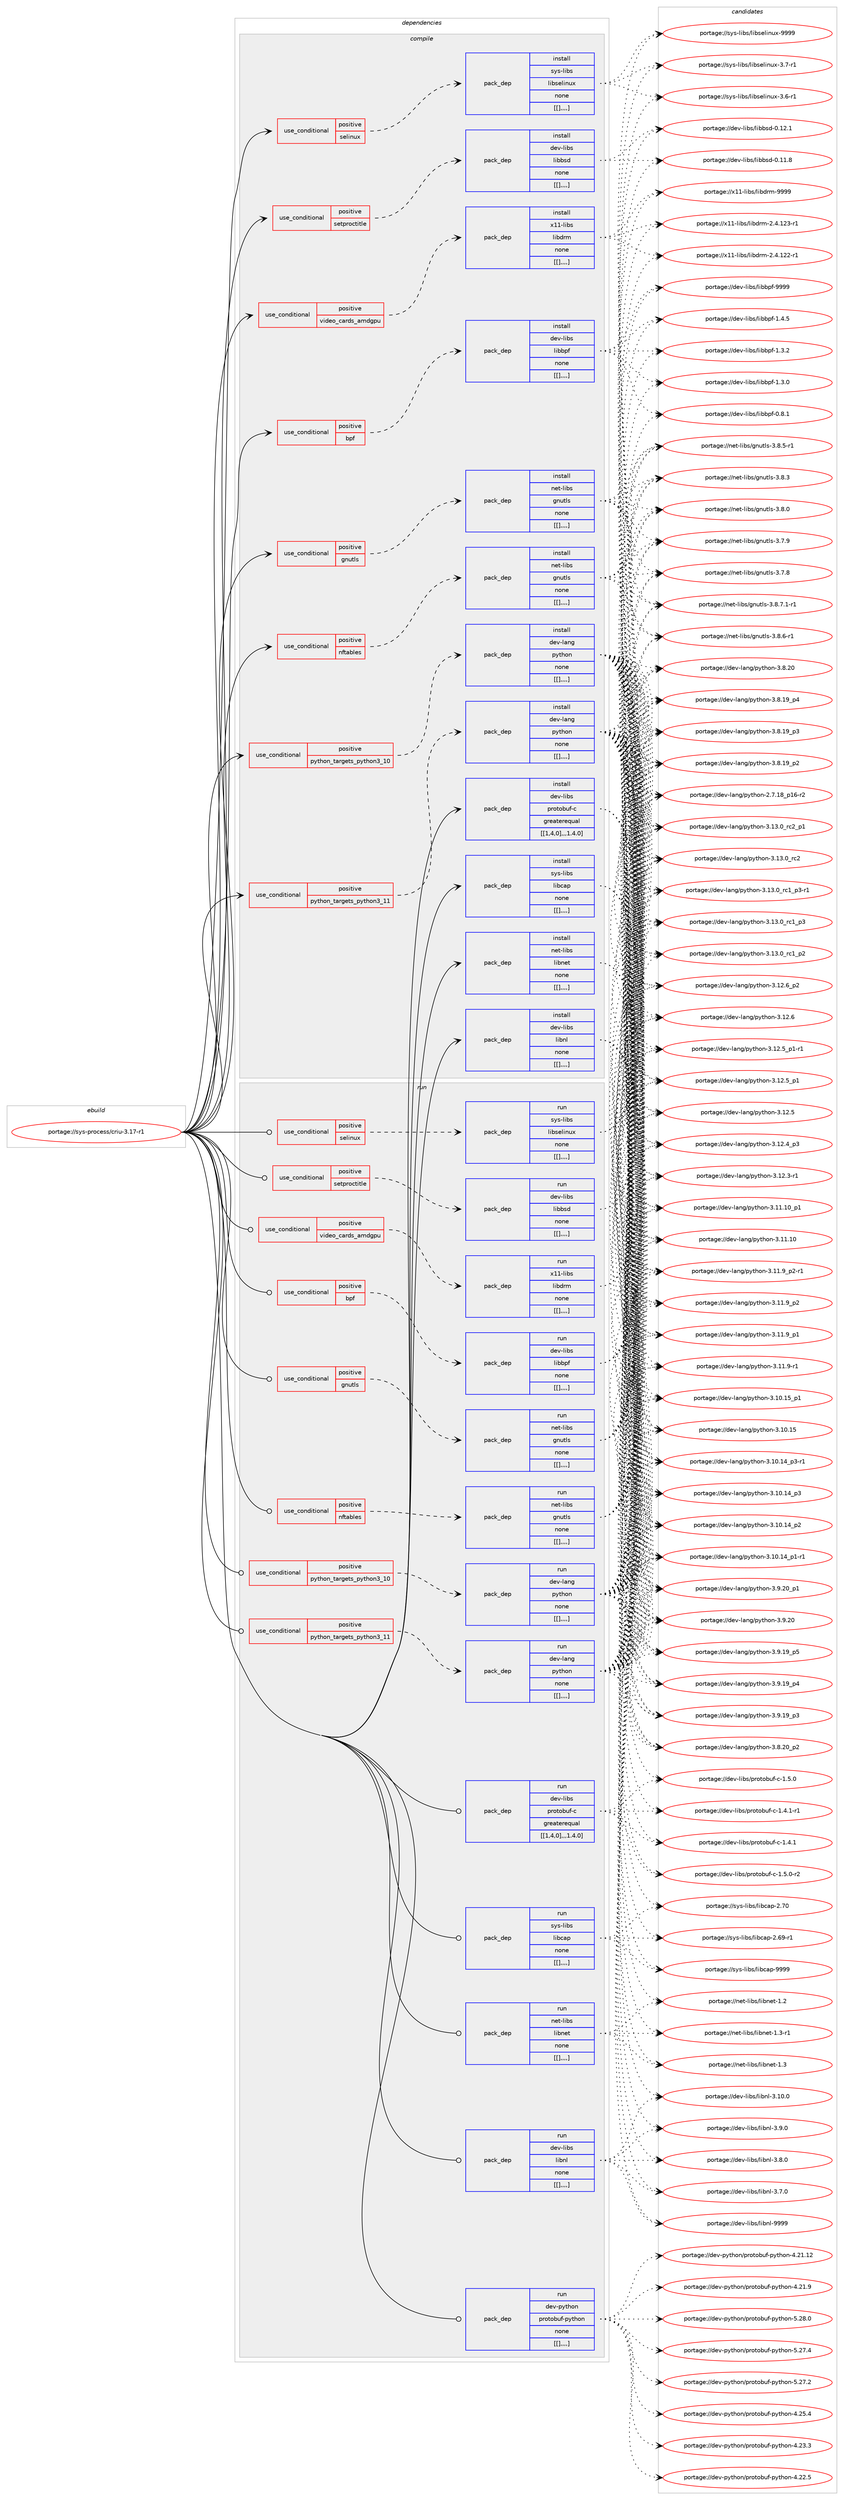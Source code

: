 digraph prolog {

# *************
# Graph options
# *************

newrank=true;
concentrate=true;
compound=true;
graph [rankdir=LR,fontname=Helvetica,fontsize=10,ranksep=1.5];#, ranksep=2.5, nodesep=0.2];
edge  [arrowhead=vee];
node  [fontname=Helvetica,fontsize=10];

# **********
# The ebuild
# **********

subgraph cluster_leftcol {
color=gray;
label=<<i>ebuild</i>>;
id [label="portage://sys-process/criu-3.17-r1", color=red, width=4, href="../sys-process/criu-3.17-r1.svg"];
}

# ****************
# The dependencies
# ****************

subgraph cluster_midcol {
color=gray;
label=<<i>dependencies</i>>;
subgraph cluster_compile {
fillcolor="#eeeeee";
style=filled;
label=<<i>compile</i>>;
subgraph cond123446 {
dependency456582 [label=<<TABLE BORDER="0" CELLBORDER="1" CELLSPACING="0" CELLPADDING="4"><TR><TD ROWSPAN="3" CELLPADDING="10">use_conditional</TD></TR><TR><TD>positive</TD></TR><TR><TD>bpf</TD></TR></TABLE>>, shape=none, color=red];
subgraph pack330123 {
dependency456583 [label=<<TABLE BORDER="0" CELLBORDER="1" CELLSPACING="0" CELLPADDING="4" WIDTH="220"><TR><TD ROWSPAN="6" CELLPADDING="30">pack_dep</TD></TR><TR><TD WIDTH="110">install</TD></TR><TR><TD>dev-libs</TD></TR><TR><TD>libbpf</TD></TR><TR><TD>none</TD></TR><TR><TD>[[],,,,]</TD></TR></TABLE>>, shape=none, color=blue];
}
dependency456582:e -> dependency456583:w [weight=20,style="dashed",arrowhead="vee"];
}
id:e -> dependency456582:w [weight=20,style="solid",arrowhead="vee"];
subgraph cond123447 {
dependency456584 [label=<<TABLE BORDER="0" CELLBORDER="1" CELLSPACING="0" CELLPADDING="4"><TR><TD ROWSPAN="3" CELLPADDING="10">use_conditional</TD></TR><TR><TD>positive</TD></TR><TR><TD>gnutls</TD></TR></TABLE>>, shape=none, color=red];
subgraph pack330124 {
dependency456585 [label=<<TABLE BORDER="0" CELLBORDER="1" CELLSPACING="0" CELLPADDING="4" WIDTH="220"><TR><TD ROWSPAN="6" CELLPADDING="30">pack_dep</TD></TR><TR><TD WIDTH="110">install</TD></TR><TR><TD>net-libs</TD></TR><TR><TD>gnutls</TD></TR><TR><TD>none</TD></TR><TR><TD>[[],,,,]</TD></TR></TABLE>>, shape=none, color=blue];
}
dependency456584:e -> dependency456585:w [weight=20,style="dashed",arrowhead="vee"];
}
id:e -> dependency456584:w [weight=20,style="solid",arrowhead="vee"];
subgraph cond123448 {
dependency456586 [label=<<TABLE BORDER="0" CELLBORDER="1" CELLSPACING="0" CELLPADDING="4"><TR><TD ROWSPAN="3" CELLPADDING="10">use_conditional</TD></TR><TR><TD>positive</TD></TR><TR><TD>nftables</TD></TR></TABLE>>, shape=none, color=red];
subgraph pack330125 {
dependency456587 [label=<<TABLE BORDER="0" CELLBORDER="1" CELLSPACING="0" CELLPADDING="4" WIDTH="220"><TR><TD ROWSPAN="6" CELLPADDING="30">pack_dep</TD></TR><TR><TD WIDTH="110">install</TD></TR><TR><TD>net-libs</TD></TR><TR><TD>gnutls</TD></TR><TR><TD>none</TD></TR><TR><TD>[[],,,,]</TD></TR></TABLE>>, shape=none, color=blue];
}
dependency456586:e -> dependency456587:w [weight=20,style="dashed",arrowhead="vee"];
}
id:e -> dependency456586:w [weight=20,style="solid",arrowhead="vee"];
subgraph cond123449 {
dependency456588 [label=<<TABLE BORDER="0" CELLBORDER="1" CELLSPACING="0" CELLPADDING="4"><TR><TD ROWSPAN="3" CELLPADDING="10">use_conditional</TD></TR><TR><TD>positive</TD></TR><TR><TD>python_targets_python3_10</TD></TR></TABLE>>, shape=none, color=red];
subgraph pack330126 {
dependency456589 [label=<<TABLE BORDER="0" CELLBORDER="1" CELLSPACING="0" CELLPADDING="4" WIDTH="220"><TR><TD ROWSPAN="6" CELLPADDING="30">pack_dep</TD></TR><TR><TD WIDTH="110">install</TD></TR><TR><TD>dev-lang</TD></TR><TR><TD>python</TD></TR><TR><TD>none</TD></TR><TR><TD>[[],,,,]</TD></TR></TABLE>>, shape=none, color=blue];
}
dependency456588:e -> dependency456589:w [weight=20,style="dashed",arrowhead="vee"];
}
id:e -> dependency456588:w [weight=20,style="solid",arrowhead="vee"];
subgraph cond123450 {
dependency456590 [label=<<TABLE BORDER="0" CELLBORDER="1" CELLSPACING="0" CELLPADDING="4"><TR><TD ROWSPAN="3" CELLPADDING="10">use_conditional</TD></TR><TR><TD>positive</TD></TR><TR><TD>python_targets_python3_11</TD></TR></TABLE>>, shape=none, color=red];
subgraph pack330127 {
dependency456591 [label=<<TABLE BORDER="0" CELLBORDER="1" CELLSPACING="0" CELLPADDING="4" WIDTH="220"><TR><TD ROWSPAN="6" CELLPADDING="30">pack_dep</TD></TR><TR><TD WIDTH="110">install</TD></TR><TR><TD>dev-lang</TD></TR><TR><TD>python</TD></TR><TR><TD>none</TD></TR><TR><TD>[[],,,,]</TD></TR></TABLE>>, shape=none, color=blue];
}
dependency456590:e -> dependency456591:w [weight=20,style="dashed",arrowhead="vee"];
}
id:e -> dependency456590:w [weight=20,style="solid",arrowhead="vee"];
subgraph cond123451 {
dependency456592 [label=<<TABLE BORDER="0" CELLBORDER="1" CELLSPACING="0" CELLPADDING="4"><TR><TD ROWSPAN="3" CELLPADDING="10">use_conditional</TD></TR><TR><TD>positive</TD></TR><TR><TD>selinux</TD></TR></TABLE>>, shape=none, color=red];
subgraph pack330128 {
dependency456593 [label=<<TABLE BORDER="0" CELLBORDER="1" CELLSPACING="0" CELLPADDING="4" WIDTH="220"><TR><TD ROWSPAN="6" CELLPADDING="30">pack_dep</TD></TR><TR><TD WIDTH="110">install</TD></TR><TR><TD>sys-libs</TD></TR><TR><TD>libselinux</TD></TR><TR><TD>none</TD></TR><TR><TD>[[],,,,]</TD></TR></TABLE>>, shape=none, color=blue];
}
dependency456592:e -> dependency456593:w [weight=20,style="dashed",arrowhead="vee"];
}
id:e -> dependency456592:w [weight=20,style="solid",arrowhead="vee"];
subgraph cond123452 {
dependency456594 [label=<<TABLE BORDER="0" CELLBORDER="1" CELLSPACING="0" CELLPADDING="4"><TR><TD ROWSPAN="3" CELLPADDING="10">use_conditional</TD></TR><TR><TD>positive</TD></TR><TR><TD>setproctitle</TD></TR></TABLE>>, shape=none, color=red];
subgraph pack330129 {
dependency456595 [label=<<TABLE BORDER="0" CELLBORDER="1" CELLSPACING="0" CELLPADDING="4" WIDTH="220"><TR><TD ROWSPAN="6" CELLPADDING="30">pack_dep</TD></TR><TR><TD WIDTH="110">install</TD></TR><TR><TD>dev-libs</TD></TR><TR><TD>libbsd</TD></TR><TR><TD>none</TD></TR><TR><TD>[[],,,,]</TD></TR></TABLE>>, shape=none, color=blue];
}
dependency456594:e -> dependency456595:w [weight=20,style="dashed",arrowhead="vee"];
}
id:e -> dependency456594:w [weight=20,style="solid",arrowhead="vee"];
subgraph cond123453 {
dependency456596 [label=<<TABLE BORDER="0" CELLBORDER="1" CELLSPACING="0" CELLPADDING="4"><TR><TD ROWSPAN="3" CELLPADDING="10">use_conditional</TD></TR><TR><TD>positive</TD></TR><TR><TD>video_cards_amdgpu</TD></TR></TABLE>>, shape=none, color=red];
subgraph pack330130 {
dependency456597 [label=<<TABLE BORDER="0" CELLBORDER="1" CELLSPACING="0" CELLPADDING="4" WIDTH="220"><TR><TD ROWSPAN="6" CELLPADDING="30">pack_dep</TD></TR><TR><TD WIDTH="110">install</TD></TR><TR><TD>x11-libs</TD></TR><TR><TD>libdrm</TD></TR><TR><TD>none</TD></TR><TR><TD>[[],,,,]</TD></TR></TABLE>>, shape=none, color=blue];
}
dependency456596:e -> dependency456597:w [weight=20,style="dashed",arrowhead="vee"];
}
id:e -> dependency456596:w [weight=20,style="solid",arrowhead="vee"];
subgraph pack330131 {
dependency456598 [label=<<TABLE BORDER="0" CELLBORDER="1" CELLSPACING="0" CELLPADDING="4" WIDTH="220"><TR><TD ROWSPAN="6" CELLPADDING="30">pack_dep</TD></TR><TR><TD WIDTH="110">install</TD></TR><TR><TD>dev-libs</TD></TR><TR><TD>libnl</TD></TR><TR><TD>none</TD></TR><TR><TD>[[],,,,]</TD></TR></TABLE>>, shape=none, color=blue];
}
id:e -> dependency456598:w [weight=20,style="solid",arrowhead="vee"];
subgraph pack330132 {
dependency456599 [label=<<TABLE BORDER="0" CELLBORDER="1" CELLSPACING="0" CELLPADDING="4" WIDTH="220"><TR><TD ROWSPAN="6" CELLPADDING="30">pack_dep</TD></TR><TR><TD WIDTH="110">install</TD></TR><TR><TD>dev-libs</TD></TR><TR><TD>protobuf-c</TD></TR><TR><TD>greaterequal</TD></TR><TR><TD>[[1,4,0],,,1.4.0]</TD></TR></TABLE>>, shape=none, color=blue];
}
id:e -> dependency456599:w [weight=20,style="solid",arrowhead="vee"];
subgraph pack330133 {
dependency456600 [label=<<TABLE BORDER="0" CELLBORDER="1" CELLSPACING="0" CELLPADDING="4" WIDTH="220"><TR><TD ROWSPAN="6" CELLPADDING="30">pack_dep</TD></TR><TR><TD WIDTH="110">install</TD></TR><TR><TD>net-libs</TD></TR><TR><TD>libnet</TD></TR><TR><TD>none</TD></TR><TR><TD>[[],,,,]</TD></TR></TABLE>>, shape=none, color=blue];
}
id:e -> dependency456600:w [weight=20,style="solid",arrowhead="vee"];
subgraph pack330134 {
dependency456601 [label=<<TABLE BORDER="0" CELLBORDER="1" CELLSPACING="0" CELLPADDING="4" WIDTH="220"><TR><TD ROWSPAN="6" CELLPADDING="30">pack_dep</TD></TR><TR><TD WIDTH="110">install</TD></TR><TR><TD>sys-libs</TD></TR><TR><TD>libcap</TD></TR><TR><TD>none</TD></TR><TR><TD>[[],,,,]</TD></TR></TABLE>>, shape=none, color=blue];
}
id:e -> dependency456601:w [weight=20,style="solid",arrowhead="vee"];
}
subgraph cluster_compileandrun {
fillcolor="#eeeeee";
style=filled;
label=<<i>compile and run</i>>;
}
subgraph cluster_run {
fillcolor="#eeeeee";
style=filled;
label=<<i>run</i>>;
subgraph cond123454 {
dependency456602 [label=<<TABLE BORDER="0" CELLBORDER="1" CELLSPACING="0" CELLPADDING="4"><TR><TD ROWSPAN="3" CELLPADDING="10">use_conditional</TD></TR><TR><TD>positive</TD></TR><TR><TD>bpf</TD></TR></TABLE>>, shape=none, color=red];
subgraph pack330135 {
dependency456603 [label=<<TABLE BORDER="0" CELLBORDER="1" CELLSPACING="0" CELLPADDING="4" WIDTH="220"><TR><TD ROWSPAN="6" CELLPADDING="30">pack_dep</TD></TR><TR><TD WIDTH="110">run</TD></TR><TR><TD>dev-libs</TD></TR><TR><TD>libbpf</TD></TR><TR><TD>none</TD></TR><TR><TD>[[],,,,]</TD></TR></TABLE>>, shape=none, color=blue];
}
dependency456602:e -> dependency456603:w [weight=20,style="dashed",arrowhead="vee"];
}
id:e -> dependency456602:w [weight=20,style="solid",arrowhead="odot"];
subgraph cond123455 {
dependency456604 [label=<<TABLE BORDER="0" CELLBORDER="1" CELLSPACING="0" CELLPADDING="4"><TR><TD ROWSPAN="3" CELLPADDING="10">use_conditional</TD></TR><TR><TD>positive</TD></TR><TR><TD>gnutls</TD></TR></TABLE>>, shape=none, color=red];
subgraph pack330136 {
dependency456605 [label=<<TABLE BORDER="0" CELLBORDER="1" CELLSPACING="0" CELLPADDING="4" WIDTH="220"><TR><TD ROWSPAN="6" CELLPADDING="30">pack_dep</TD></TR><TR><TD WIDTH="110">run</TD></TR><TR><TD>net-libs</TD></TR><TR><TD>gnutls</TD></TR><TR><TD>none</TD></TR><TR><TD>[[],,,,]</TD></TR></TABLE>>, shape=none, color=blue];
}
dependency456604:e -> dependency456605:w [weight=20,style="dashed",arrowhead="vee"];
}
id:e -> dependency456604:w [weight=20,style="solid",arrowhead="odot"];
subgraph cond123456 {
dependency456606 [label=<<TABLE BORDER="0" CELLBORDER="1" CELLSPACING="0" CELLPADDING="4"><TR><TD ROWSPAN="3" CELLPADDING="10">use_conditional</TD></TR><TR><TD>positive</TD></TR><TR><TD>nftables</TD></TR></TABLE>>, shape=none, color=red];
subgraph pack330137 {
dependency456607 [label=<<TABLE BORDER="0" CELLBORDER="1" CELLSPACING="0" CELLPADDING="4" WIDTH="220"><TR><TD ROWSPAN="6" CELLPADDING="30">pack_dep</TD></TR><TR><TD WIDTH="110">run</TD></TR><TR><TD>net-libs</TD></TR><TR><TD>gnutls</TD></TR><TR><TD>none</TD></TR><TR><TD>[[],,,,]</TD></TR></TABLE>>, shape=none, color=blue];
}
dependency456606:e -> dependency456607:w [weight=20,style="dashed",arrowhead="vee"];
}
id:e -> dependency456606:w [weight=20,style="solid",arrowhead="odot"];
subgraph cond123457 {
dependency456608 [label=<<TABLE BORDER="0" CELLBORDER="1" CELLSPACING="0" CELLPADDING="4"><TR><TD ROWSPAN="3" CELLPADDING="10">use_conditional</TD></TR><TR><TD>positive</TD></TR><TR><TD>python_targets_python3_10</TD></TR></TABLE>>, shape=none, color=red];
subgraph pack330138 {
dependency456609 [label=<<TABLE BORDER="0" CELLBORDER="1" CELLSPACING="0" CELLPADDING="4" WIDTH="220"><TR><TD ROWSPAN="6" CELLPADDING="30">pack_dep</TD></TR><TR><TD WIDTH="110">run</TD></TR><TR><TD>dev-lang</TD></TR><TR><TD>python</TD></TR><TR><TD>none</TD></TR><TR><TD>[[],,,,]</TD></TR></TABLE>>, shape=none, color=blue];
}
dependency456608:e -> dependency456609:w [weight=20,style="dashed",arrowhead="vee"];
}
id:e -> dependency456608:w [weight=20,style="solid",arrowhead="odot"];
subgraph cond123458 {
dependency456610 [label=<<TABLE BORDER="0" CELLBORDER="1" CELLSPACING="0" CELLPADDING="4"><TR><TD ROWSPAN="3" CELLPADDING="10">use_conditional</TD></TR><TR><TD>positive</TD></TR><TR><TD>python_targets_python3_11</TD></TR></TABLE>>, shape=none, color=red];
subgraph pack330139 {
dependency456611 [label=<<TABLE BORDER="0" CELLBORDER="1" CELLSPACING="0" CELLPADDING="4" WIDTH="220"><TR><TD ROWSPAN="6" CELLPADDING="30">pack_dep</TD></TR><TR><TD WIDTH="110">run</TD></TR><TR><TD>dev-lang</TD></TR><TR><TD>python</TD></TR><TR><TD>none</TD></TR><TR><TD>[[],,,,]</TD></TR></TABLE>>, shape=none, color=blue];
}
dependency456610:e -> dependency456611:w [weight=20,style="dashed",arrowhead="vee"];
}
id:e -> dependency456610:w [weight=20,style="solid",arrowhead="odot"];
subgraph cond123459 {
dependency456612 [label=<<TABLE BORDER="0" CELLBORDER="1" CELLSPACING="0" CELLPADDING="4"><TR><TD ROWSPAN="3" CELLPADDING="10">use_conditional</TD></TR><TR><TD>positive</TD></TR><TR><TD>selinux</TD></TR></TABLE>>, shape=none, color=red];
subgraph pack330140 {
dependency456613 [label=<<TABLE BORDER="0" CELLBORDER="1" CELLSPACING="0" CELLPADDING="4" WIDTH="220"><TR><TD ROWSPAN="6" CELLPADDING="30">pack_dep</TD></TR><TR><TD WIDTH="110">run</TD></TR><TR><TD>sys-libs</TD></TR><TR><TD>libselinux</TD></TR><TR><TD>none</TD></TR><TR><TD>[[],,,,]</TD></TR></TABLE>>, shape=none, color=blue];
}
dependency456612:e -> dependency456613:w [weight=20,style="dashed",arrowhead="vee"];
}
id:e -> dependency456612:w [weight=20,style="solid",arrowhead="odot"];
subgraph cond123460 {
dependency456614 [label=<<TABLE BORDER="0" CELLBORDER="1" CELLSPACING="0" CELLPADDING="4"><TR><TD ROWSPAN="3" CELLPADDING="10">use_conditional</TD></TR><TR><TD>positive</TD></TR><TR><TD>setproctitle</TD></TR></TABLE>>, shape=none, color=red];
subgraph pack330141 {
dependency456615 [label=<<TABLE BORDER="0" CELLBORDER="1" CELLSPACING="0" CELLPADDING="4" WIDTH="220"><TR><TD ROWSPAN="6" CELLPADDING="30">pack_dep</TD></TR><TR><TD WIDTH="110">run</TD></TR><TR><TD>dev-libs</TD></TR><TR><TD>libbsd</TD></TR><TR><TD>none</TD></TR><TR><TD>[[],,,,]</TD></TR></TABLE>>, shape=none, color=blue];
}
dependency456614:e -> dependency456615:w [weight=20,style="dashed",arrowhead="vee"];
}
id:e -> dependency456614:w [weight=20,style="solid",arrowhead="odot"];
subgraph cond123461 {
dependency456616 [label=<<TABLE BORDER="0" CELLBORDER="1" CELLSPACING="0" CELLPADDING="4"><TR><TD ROWSPAN="3" CELLPADDING="10">use_conditional</TD></TR><TR><TD>positive</TD></TR><TR><TD>video_cards_amdgpu</TD></TR></TABLE>>, shape=none, color=red];
subgraph pack330142 {
dependency456617 [label=<<TABLE BORDER="0" CELLBORDER="1" CELLSPACING="0" CELLPADDING="4" WIDTH="220"><TR><TD ROWSPAN="6" CELLPADDING="30">pack_dep</TD></TR><TR><TD WIDTH="110">run</TD></TR><TR><TD>x11-libs</TD></TR><TR><TD>libdrm</TD></TR><TR><TD>none</TD></TR><TR><TD>[[],,,,]</TD></TR></TABLE>>, shape=none, color=blue];
}
dependency456616:e -> dependency456617:w [weight=20,style="dashed",arrowhead="vee"];
}
id:e -> dependency456616:w [weight=20,style="solid",arrowhead="odot"];
subgraph pack330143 {
dependency456618 [label=<<TABLE BORDER="0" CELLBORDER="1" CELLSPACING="0" CELLPADDING="4" WIDTH="220"><TR><TD ROWSPAN="6" CELLPADDING="30">pack_dep</TD></TR><TR><TD WIDTH="110">run</TD></TR><TR><TD>dev-libs</TD></TR><TR><TD>libnl</TD></TR><TR><TD>none</TD></TR><TR><TD>[[],,,,]</TD></TR></TABLE>>, shape=none, color=blue];
}
id:e -> dependency456618:w [weight=20,style="solid",arrowhead="odot"];
subgraph pack330144 {
dependency456619 [label=<<TABLE BORDER="0" CELLBORDER="1" CELLSPACING="0" CELLPADDING="4" WIDTH="220"><TR><TD ROWSPAN="6" CELLPADDING="30">pack_dep</TD></TR><TR><TD WIDTH="110">run</TD></TR><TR><TD>dev-libs</TD></TR><TR><TD>protobuf-c</TD></TR><TR><TD>greaterequal</TD></TR><TR><TD>[[1,4,0],,,1.4.0]</TD></TR></TABLE>>, shape=none, color=blue];
}
id:e -> dependency456619:w [weight=20,style="solid",arrowhead="odot"];
subgraph pack330145 {
dependency456620 [label=<<TABLE BORDER="0" CELLBORDER="1" CELLSPACING="0" CELLPADDING="4" WIDTH="220"><TR><TD ROWSPAN="6" CELLPADDING="30">pack_dep</TD></TR><TR><TD WIDTH="110">run</TD></TR><TR><TD>dev-python</TD></TR><TR><TD>protobuf-python</TD></TR><TR><TD>none</TD></TR><TR><TD>[[],,,,]</TD></TR></TABLE>>, shape=none, color=blue];
}
id:e -> dependency456620:w [weight=20,style="solid",arrowhead="odot"];
subgraph pack330146 {
dependency456621 [label=<<TABLE BORDER="0" CELLBORDER="1" CELLSPACING="0" CELLPADDING="4" WIDTH="220"><TR><TD ROWSPAN="6" CELLPADDING="30">pack_dep</TD></TR><TR><TD WIDTH="110">run</TD></TR><TR><TD>net-libs</TD></TR><TR><TD>libnet</TD></TR><TR><TD>none</TD></TR><TR><TD>[[],,,,]</TD></TR></TABLE>>, shape=none, color=blue];
}
id:e -> dependency456621:w [weight=20,style="solid",arrowhead="odot"];
subgraph pack330147 {
dependency456622 [label=<<TABLE BORDER="0" CELLBORDER="1" CELLSPACING="0" CELLPADDING="4" WIDTH="220"><TR><TD ROWSPAN="6" CELLPADDING="30">pack_dep</TD></TR><TR><TD WIDTH="110">run</TD></TR><TR><TD>sys-libs</TD></TR><TR><TD>libcap</TD></TR><TR><TD>none</TD></TR><TR><TD>[[],,,,]</TD></TR></TABLE>>, shape=none, color=blue];
}
id:e -> dependency456622:w [weight=20,style="solid",arrowhead="odot"];
}
}

# **************
# The candidates
# **************

subgraph cluster_choices {
rank=same;
color=gray;
label=<<i>candidates</i>>;

subgraph choice330123 {
color=black;
nodesep=1;
choice10010111845108105981154710810598981121024557575757 [label="portage://dev-libs/libbpf-9999", color=red, width=4,href="../dev-libs/libbpf-9999.svg"];
choice1001011184510810598115471081059898112102454946524653 [label="portage://dev-libs/libbpf-1.4.5", color=red, width=4,href="../dev-libs/libbpf-1.4.5.svg"];
choice1001011184510810598115471081059898112102454946514650 [label="portage://dev-libs/libbpf-1.3.2", color=red, width=4,href="../dev-libs/libbpf-1.3.2.svg"];
choice1001011184510810598115471081059898112102454946514648 [label="portage://dev-libs/libbpf-1.3.0", color=red, width=4,href="../dev-libs/libbpf-1.3.0.svg"];
choice1001011184510810598115471081059898112102454846564649 [label="portage://dev-libs/libbpf-0.8.1", color=red, width=4,href="../dev-libs/libbpf-0.8.1.svg"];
dependency456583:e -> choice10010111845108105981154710810598981121024557575757:w [style=dotted,weight="100"];
dependency456583:e -> choice1001011184510810598115471081059898112102454946524653:w [style=dotted,weight="100"];
dependency456583:e -> choice1001011184510810598115471081059898112102454946514650:w [style=dotted,weight="100"];
dependency456583:e -> choice1001011184510810598115471081059898112102454946514648:w [style=dotted,weight="100"];
dependency456583:e -> choice1001011184510810598115471081059898112102454846564649:w [style=dotted,weight="100"];
}
subgraph choice330124 {
color=black;
nodesep=1;
choice11010111645108105981154710311011711610811545514656465546494511449 [label="portage://net-libs/gnutls-3.8.7.1-r1", color=red, width=4,href="../net-libs/gnutls-3.8.7.1-r1.svg"];
choice1101011164510810598115471031101171161081154551465646544511449 [label="portage://net-libs/gnutls-3.8.6-r1", color=red, width=4,href="../net-libs/gnutls-3.8.6-r1.svg"];
choice1101011164510810598115471031101171161081154551465646534511449 [label="portage://net-libs/gnutls-3.8.5-r1", color=red, width=4,href="../net-libs/gnutls-3.8.5-r1.svg"];
choice110101116451081059811547103110117116108115455146564651 [label="portage://net-libs/gnutls-3.8.3", color=red, width=4,href="../net-libs/gnutls-3.8.3.svg"];
choice110101116451081059811547103110117116108115455146564648 [label="portage://net-libs/gnutls-3.8.0", color=red, width=4,href="../net-libs/gnutls-3.8.0.svg"];
choice110101116451081059811547103110117116108115455146554657 [label="portage://net-libs/gnutls-3.7.9", color=red, width=4,href="../net-libs/gnutls-3.7.9.svg"];
choice110101116451081059811547103110117116108115455146554656 [label="portage://net-libs/gnutls-3.7.8", color=red, width=4,href="../net-libs/gnutls-3.7.8.svg"];
dependency456585:e -> choice11010111645108105981154710311011711610811545514656465546494511449:w [style=dotted,weight="100"];
dependency456585:e -> choice1101011164510810598115471031101171161081154551465646544511449:w [style=dotted,weight="100"];
dependency456585:e -> choice1101011164510810598115471031101171161081154551465646534511449:w [style=dotted,weight="100"];
dependency456585:e -> choice110101116451081059811547103110117116108115455146564651:w [style=dotted,weight="100"];
dependency456585:e -> choice110101116451081059811547103110117116108115455146564648:w [style=dotted,weight="100"];
dependency456585:e -> choice110101116451081059811547103110117116108115455146554657:w [style=dotted,weight="100"];
dependency456585:e -> choice110101116451081059811547103110117116108115455146554656:w [style=dotted,weight="100"];
}
subgraph choice330125 {
color=black;
nodesep=1;
choice11010111645108105981154710311011711610811545514656465546494511449 [label="portage://net-libs/gnutls-3.8.7.1-r1", color=red, width=4,href="../net-libs/gnutls-3.8.7.1-r1.svg"];
choice1101011164510810598115471031101171161081154551465646544511449 [label="portage://net-libs/gnutls-3.8.6-r1", color=red, width=4,href="../net-libs/gnutls-3.8.6-r1.svg"];
choice1101011164510810598115471031101171161081154551465646534511449 [label="portage://net-libs/gnutls-3.8.5-r1", color=red, width=4,href="../net-libs/gnutls-3.8.5-r1.svg"];
choice110101116451081059811547103110117116108115455146564651 [label="portage://net-libs/gnutls-3.8.3", color=red, width=4,href="../net-libs/gnutls-3.8.3.svg"];
choice110101116451081059811547103110117116108115455146564648 [label="portage://net-libs/gnutls-3.8.0", color=red, width=4,href="../net-libs/gnutls-3.8.0.svg"];
choice110101116451081059811547103110117116108115455146554657 [label="portage://net-libs/gnutls-3.7.9", color=red, width=4,href="../net-libs/gnutls-3.7.9.svg"];
choice110101116451081059811547103110117116108115455146554656 [label="portage://net-libs/gnutls-3.7.8", color=red, width=4,href="../net-libs/gnutls-3.7.8.svg"];
dependency456587:e -> choice11010111645108105981154710311011711610811545514656465546494511449:w [style=dotted,weight="100"];
dependency456587:e -> choice1101011164510810598115471031101171161081154551465646544511449:w [style=dotted,weight="100"];
dependency456587:e -> choice1101011164510810598115471031101171161081154551465646534511449:w [style=dotted,weight="100"];
dependency456587:e -> choice110101116451081059811547103110117116108115455146564651:w [style=dotted,weight="100"];
dependency456587:e -> choice110101116451081059811547103110117116108115455146564648:w [style=dotted,weight="100"];
dependency456587:e -> choice110101116451081059811547103110117116108115455146554657:w [style=dotted,weight="100"];
dependency456587:e -> choice110101116451081059811547103110117116108115455146554656:w [style=dotted,weight="100"];
}
subgraph choice330126 {
color=black;
nodesep=1;
choice100101118451089711010347112121116104111110455146495146489511499509511249 [label="portage://dev-lang/python-3.13.0_rc2_p1", color=red, width=4,href="../dev-lang/python-3.13.0_rc2_p1.svg"];
choice10010111845108971101034711212111610411111045514649514648951149950 [label="portage://dev-lang/python-3.13.0_rc2", color=red, width=4,href="../dev-lang/python-3.13.0_rc2.svg"];
choice1001011184510897110103471121211161041111104551464951464895114994995112514511449 [label="portage://dev-lang/python-3.13.0_rc1_p3-r1", color=red, width=4,href="../dev-lang/python-3.13.0_rc1_p3-r1.svg"];
choice100101118451089711010347112121116104111110455146495146489511499499511251 [label="portage://dev-lang/python-3.13.0_rc1_p3", color=red, width=4,href="../dev-lang/python-3.13.0_rc1_p3.svg"];
choice100101118451089711010347112121116104111110455146495146489511499499511250 [label="portage://dev-lang/python-3.13.0_rc1_p2", color=red, width=4,href="../dev-lang/python-3.13.0_rc1_p2.svg"];
choice100101118451089711010347112121116104111110455146495046549511250 [label="portage://dev-lang/python-3.12.6_p2", color=red, width=4,href="../dev-lang/python-3.12.6_p2.svg"];
choice10010111845108971101034711212111610411111045514649504654 [label="portage://dev-lang/python-3.12.6", color=red, width=4,href="../dev-lang/python-3.12.6.svg"];
choice1001011184510897110103471121211161041111104551464950465395112494511449 [label="portage://dev-lang/python-3.12.5_p1-r1", color=red, width=4,href="../dev-lang/python-3.12.5_p1-r1.svg"];
choice100101118451089711010347112121116104111110455146495046539511249 [label="portage://dev-lang/python-3.12.5_p1", color=red, width=4,href="../dev-lang/python-3.12.5_p1.svg"];
choice10010111845108971101034711212111610411111045514649504653 [label="portage://dev-lang/python-3.12.5", color=red, width=4,href="../dev-lang/python-3.12.5.svg"];
choice100101118451089711010347112121116104111110455146495046529511251 [label="portage://dev-lang/python-3.12.4_p3", color=red, width=4,href="../dev-lang/python-3.12.4_p3.svg"];
choice100101118451089711010347112121116104111110455146495046514511449 [label="portage://dev-lang/python-3.12.3-r1", color=red, width=4,href="../dev-lang/python-3.12.3-r1.svg"];
choice10010111845108971101034711212111610411111045514649494649489511249 [label="portage://dev-lang/python-3.11.10_p1", color=red, width=4,href="../dev-lang/python-3.11.10_p1.svg"];
choice1001011184510897110103471121211161041111104551464949464948 [label="portage://dev-lang/python-3.11.10", color=red, width=4,href="../dev-lang/python-3.11.10.svg"];
choice1001011184510897110103471121211161041111104551464949465795112504511449 [label="portage://dev-lang/python-3.11.9_p2-r1", color=red, width=4,href="../dev-lang/python-3.11.9_p2-r1.svg"];
choice100101118451089711010347112121116104111110455146494946579511250 [label="portage://dev-lang/python-3.11.9_p2", color=red, width=4,href="../dev-lang/python-3.11.9_p2.svg"];
choice100101118451089711010347112121116104111110455146494946579511249 [label="portage://dev-lang/python-3.11.9_p1", color=red, width=4,href="../dev-lang/python-3.11.9_p1.svg"];
choice100101118451089711010347112121116104111110455146494946574511449 [label="portage://dev-lang/python-3.11.9-r1", color=red, width=4,href="../dev-lang/python-3.11.9-r1.svg"];
choice10010111845108971101034711212111610411111045514649484649539511249 [label="portage://dev-lang/python-3.10.15_p1", color=red, width=4,href="../dev-lang/python-3.10.15_p1.svg"];
choice1001011184510897110103471121211161041111104551464948464953 [label="portage://dev-lang/python-3.10.15", color=red, width=4,href="../dev-lang/python-3.10.15.svg"];
choice100101118451089711010347112121116104111110455146494846495295112514511449 [label="portage://dev-lang/python-3.10.14_p3-r1", color=red, width=4,href="../dev-lang/python-3.10.14_p3-r1.svg"];
choice10010111845108971101034711212111610411111045514649484649529511251 [label="portage://dev-lang/python-3.10.14_p3", color=red, width=4,href="../dev-lang/python-3.10.14_p3.svg"];
choice10010111845108971101034711212111610411111045514649484649529511250 [label="portage://dev-lang/python-3.10.14_p2", color=red, width=4,href="../dev-lang/python-3.10.14_p2.svg"];
choice100101118451089711010347112121116104111110455146494846495295112494511449 [label="portage://dev-lang/python-3.10.14_p1-r1", color=red, width=4,href="../dev-lang/python-3.10.14_p1-r1.svg"];
choice100101118451089711010347112121116104111110455146574650489511249 [label="portage://dev-lang/python-3.9.20_p1", color=red, width=4,href="../dev-lang/python-3.9.20_p1.svg"];
choice10010111845108971101034711212111610411111045514657465048 [label="portage://dev-lang/python-3.9.20", color=red, width=4,href="../dev-lang/python-3.9.20.svg"];
choice100101118451089711010347112121116104111110455146574649579511253 [label="portage://dev-lang/python-3.9.19_p5", color=red, width=4,href="../dev-lang/python-3.9.19_p5.svg"];
choice100101118451089711010347112121116104111110455146574649579511252 [label="portage://dev-lang/python-3.9.19_p4", color=red, width=4,href="../dev-lang/python-3.9.19_p4.svg"];
choice100101118451089711010347112121116104111110455146574649579511251 [label="portage://dev-lang/python-3.9.19_p3", color=red, width=4,href="../dev-lang/python-3.9.19_p3.svg"];
choice100101118451089711010347112121116104111110455146564650489511250 [label="portage://dev-lang/python-3.8.20_p2", color=red, width=4,href="../dev-lang/python-3.8.20_p2.svg"];
choice10010111845108971101034711212111610411111045514656465048 [label="portage://dev-lang/python-3.8.20", color=red, width=4,href="../dev-lang/python-3.8.20.svg"];
choice100101118451089711010347112121116104111110455146564649579511252 [label="portage://dev-lang/python-3.8.19_p4", color=red, width=4,href="../dev-lang/python-3.8.19_p4.svg"];
choice100101118451089711010347112121116104111110455146564649579511251 [label="portage://dev-lang/python-3.8.19_p3", color=red, width=4,href="../dev-lang/python-3.8.19_p3.svg"];
choice100101118451089711010347112121116104111110455146564649579511250 [label="portage://dev-lang/python-3.8.19_p2", color=red, width=4,href="../dev-lang/python-3.8.19_p2.svg"];
choice100101118451089711010347112121116104111110455046554649569511249544511450 [label="portage://dev-lang/python-2.7.18_p16-r2", color=red, width=4,href="../dev-lang/python-2.7.18_p16-r2.svg"];
dependency456589:e -> choice100101118451089711010347112121116104111110455146495146489511499509511249:w [style=dotted,weight="100"];
dependency456589:e -> choice10010111845108971101034711212111610411111045514649514648951149950:w [style=dotted,weight="100"];
dependency456589:e -> choice1001011184510897110103471121211161041111104551464951464895114994995112514511449:w [style=dotted,weight="100"];
dependency456589:e -> choice100101118451089711010347112121116104111110455146495146489511499499511251:w [style=dotted,weight="100"];
dependency456589:e -> choice100101118451089711010347112121116104111110455146495146489511499499511250:w [style=dotted,weight="100"];
dependency456589:e -> choice100101118451089711010347112121116104111110455146495046549511250:w [style=dotted,weight="100"];
dependency456589:e -> choice10010111845108971101034711212111610411111045514649504654:w [style=dotted,weight="100"];
dependency456589:e -> choice1001011184510897110103471121211161041111104551464950465395112494511449:w [style=dotted,weight="100"];
dependency456589:e -> choice100101118451089711010347112121116104111110455146495046539511249:w [style=dotted,weight="100"];
dependency456589:e -> choice10010111845108971101034711212111610411111045514649504653:w [style=dotted,weight="100"];
dependency456589:e -> choice100101118451089711010347112121116104111110455146495046529511251:w [style=dotted,weight="100"];
dependency456589:e -> choice100101118451089711010347112121116104111110455146495046514511449:w [style=dotted,weight="100"];
dependency456589:e -> choice10010111845108971101034711212111610411111045514649494649489511249:w [style=dotted,weight="100"];
dependency456589:e -> choice1001011184510897110103471121211161041111104551464949464948:w [style=dotted,weight="100"];
dependency456589:e -> choice1001011184510897110103471121211161041111104551464949465795112504511449:w [style=dotted,weight="100"];
dependency456589:e -> choice100101118451089711010347112121116104111110455146494946579511250:w [style=dotted,weight="100"];
dependency456589:e -> choice100101118451089711010347112121116104111110455146494946579511249:w [style=dotted,weight="100"];
dependency456589:e -> choice100101118451089711010347112121116104111110455146494946574511449:w [style=dotted,weight="100"];
dependency456589:e -> choice10010111845108971101034711212111610411111045514649484649539511249:w [style=dotted,weight="100"];
dependency456589:e -> choice1001011184510897110103471121211161041111104551464948464953:w [style=dotted,weight="100"];
dependency456589:e -> choice100101118451089711010347112121116104111110455146494846495295112514511449:w [style=dotted,weight="100"];
dependency456589:e -> choice10010111845108971101034711212111610411111045514649484649529511251:w [style=dotted,weight="100"];
dependency456589:e -> choice10010111845108971101034711212111610411111045514649484649529511250:w [style=dotted,weight="100"];
dependency456589:e -> choice100101118451089711010347112121116104111110455146494846495295112494511449:w [style=dotted,weight="100"];
dependency456589:e -> choice100101118451089711010347112121116104111110455146574650489511249:w [style=dotted,weight="100"];
dependency456589:e -> choice10010111845108971101034711212111610411111045514657465048:w [style=dotted,weight="100"];
dependency456589:e -> choice100101118451089711010347112121116104111110455146574649579511253:w [style=dotted,weight="100"];
dependency456589:e -> choice100101118451089711010347112121116104111110455146574649579511252:w [style=dotted,weight="100"];
dependency456589:e -> choice100101118451089711010347112121116104111110455146574649579511251:w [style=dotted,weight="100"];
dependency456589:e -> choice100101118451089711010347112121116104111110455146564650489511250:w [style=dotted,weight="100"];
dependency456589:e -> choice10010111845108971101034711212111610411111045514656465048:w [style=dotted,weight="100"];
dependency456589:e -> choice100101118451089711010347112121116104111110455146564649579511252:w [style=dotted,weight="100"];
dependency456589:e -> choice100101118451089711010347112121116104111110455146564649579511251:w [style=dotted,weight="100"];
dependency456589:e -> choice100101118451089711010347112121116104111110455146564649579511250:w [style=dotted,weight="100"];
dependency456589:e -> choice100101118451089711010347112121116104111110455046554649569511249544511450:w [style=dotted,weight="100"];
}
subgraph choice330127 {
color=black;
nodesep=1;
choice100101118451089711010347112121116104111110455146495146489511499509511249 [label="portage://dev-lang/python-3.13.0_rc2_p1", color=red, width=4,href="../dev-lang/python-3.13.0_rc2_p1.svg"];
choice10010111845108971101034711212111610411111045514649514648951149950 [label="portage://dev-lang/python-3.13.0_rc2", color=red, width=4,href="../dev-lang/python-3.13.0_rc2.svg"];
choice1001011184510897110103471121211161041111104551464951464895114994995112514511449 [label="portage://dev-lang/python-3.13.0_rc1_p3-r1", color=red, width=4,href="../dev-lang/python-3.13.0_rc1_p3-r1.svg"];
choice100101118451089711010347112121116104111110455146495146489511499499511251 [label="portage://dev-lang/python-3.13.0_rc1_p3", color=red, width=4,href="../dev-lang/python-3.13.0_rc1_p3.svg"];
choice100101118451089711010347112121116104111110455146495146489511499499511250 [label="portage://dev-lang/python-3.13.0_rc1_p2", color=red, width=4,href="../dev-lang/python-3.13.0_rc1_p2.svg"];
choice100101118451089711010347112121116104111110455146495046549511250 [label="portage://dev-lang/python-3.12.6_p2", color=red, width=4,href="../dev-lang/python-3.12.6_p2.svg"];
choice10010111845108971101034711212111610411111045514649504654 [label="portage://dev-lang/python-3.12.6", color=red, width=4,href="../dev-lang/python-3.12.6.svg"];
choice1001011184510897110103471121211161041111104551464950465395112494511449 [label="portage://dev-lang/python-3.12.5_p1-r1", color=red, width=4,href="../dev-lang/python-3.12.5_p1-r1.svg"];
choice100101118451089711010347112121116104111110455146495046539511249 [label="portage://dev-lang/python-3.12.5_p1", color=red, width=4,href="../dev-lang/python-3.12.5_p1.svg"];
choice10010111845108971101034711212111610411111045514649504653 [label="portage://dev-lang/python-3.12.5", color=red, width=4,href="../dev-lang/python-3.12.5.svg"];
choice100101118451089711010347112121116104111110455146495046529511251 [label="portage://dev-lang/python-3.12.4_p3", color=red, width=4,href="../dev-lang/python-3.12.4_p3.svg"];
choice100101118451089711010347112121116104111110455146495046514511449 [label="portage://dev-lang/python-3.12.3-r1", color=red, width=4,href="../dev-lang/python-3.12.3-r1.svg"];
choice10010111845108971101034711212111610411111045514649494649489511249 [label="portage://dev-lang/python-3.11.10_p1", color=red, width=4,href="../dev-lang/python-3.11.10_p1.svg"];
choice1001011184510897110103471121211161041111104551464949464948 [label="portage://dev-lang/python-3.11.10", color=red, width=4,href="../dev-lang/python-3.11.10.svg"];
choice1001011184510897110103471121211161041111104551464949465795112504511449 [label="portage://dev-lang/python-3.11.9_p2-r1", color=red, width=4,href="../dev-lang/python-3.11.9_p2-r1.svg"];
choice100101118451089711010347112121116104111110455146494946579511250 [label="portage://dev-lang/python-3.11.9_p2", color=red, width=4,href="../dev-lang/python-3.11.9_p2.svg"];
choice100101118451089711010347112121116104111110455146494946579511249 [label="portage://dev-lang/python-3.11.9_p1", color=red, width=4,href="../dev-lang/python-3.11.9_p1.svg"];
choice100101118451089711010347112121116104111110455146494946574511449 [label="portage://dev-lang/python-3.11.9-r1", color=red, width=4,href="../dev-lang/python-3.11.9-r1.svg"];
choice10010111845108971101034711212111610411111045514649484649539511249 [label="portage://dev-lang/python-3.10.15_p1", color=red, width=4,href="../dev-lang/python-3.10.15_p1.svg"];
choice1001011184510897110103471121211161041111104551464948464953 [label="portage://dev-lang/python-3.10.15", color=red, width=4,href="../dev-lang/python-3.10.15.svg"];
choice100101118451089711010347112121116104111110455146494846495295112514511449 [label="portage://dev-lang/python-3.10.14_p3-r1", color=red, width=4,href="../dev-lang/python-3.10.14_p3-r1.svg"];
choice10010111845108971101034711212111610411111045514649484649529511251 [label="portage://dev-lang/python-3.10.14_p3", color=red, width=4,href="../dev-lang/python-3.10.14_p3.svg"];
choice10010111845108971101034711212111610411111045514649484649529511250 [label="portage://dev-lang/python-3.10.14_p2", color=red, width=4,href="../dev-lang/python-3.10.14_p2.svg"];
choice100101118451089711010347112121116104111110455146494846495295112494511449 [label="portage://dev-lang/python-3.10.14_p1-r1", color=red, width=4,href="../dev-lang/python-3.10.14_p1-r1.svg"];
choice100101118451089711010347112121116104111110455146574650489511249 [label="portage://dev-lang/python-3.9.20_p1", color=red, width=4,href="../dev-lang/python-3.9.20_p1.svg"];
choice10010111845108971101034711212111610411111045514657465048 [label="portage://dev-lang/python-3.9.20", color=red, width=4,href="../dev-lang/python-3.9.20.svg"];
choice100101118451089711010347112121116104111110455146574649579511253 [label="portage://dev-lang/python-3.9.19_p5", color=red, width=4,href="../dev-lang/python-3.9.19_p5.svg"];
choice100101118451089711010347112121116104111110455146574649579511252 [label="portage://dev-lang/python-3.9.19_p4", color=red, width=4,href="../dev-lang/python-3.9.19_p4.svg"];
choice100101118451089711010347112121116104111110455146574649579511251 [label="portage://dev-lang/python-3.9.19_p3", color=red, width=4,href="../dev-lang/python-3.9.19_p3.svg"];
choice100101118451089711010347112121116104111110455146564650489511250 [label="portage://dev-lang/python-3.8.20_p2", color=red, width=4,href="../dev-lang/python-3.8.20_p2.svg"];
choice10010111845108971101034711212111610411111045514656465048 [label="portage://dev-lang/python-3.8.20", color=red, width=4,href="../dev-lang/python-3.8.20.svg"];
choice100101118451089711010347112121116104111110455146564649579511252 [label="portage://dev-lang/python-3.8.19_p4", color=red, width=4,href="../dev-lang/python-3.8.19_p4.svg"];
choice100101118451089711010347112121116104111110455146564649579511251 [label="portage://dev-lang/python-3.8.19_p3", color=red, width=4,href="../dev-lang/python-3.8.19_p3.svg"];
choice100101118451089711010347112121116104111110455146564649579511250 [label="portage://dev-lang/python-3.8.19_p2", color=red, width=4,href="../dev-lang/python-3.8.19_p2.svg"];
choice100101118451089711010347112121116104111110455046554649569511249544511450 [label="portage://dev-lang/python-2.7.18_p16-r2", color=red, width=4,href="../dev-lang/python-2.7.18_p16-r2.svg"];
dependency456591:e -> choice100101118451089711010347112121116104111110455146495146489511499509511249:w [style=dotted,weight="100"];
dependency456591:e -> choice10010111845108971101034711212111610411111045514649514648951149950:w [style=dotted,weight="100"];
dependency456591:e -> choice1001011184510897110103471121211161041111104551464951464895114994995112514511449:w [style=dotted,weight="100"];
dependency456591:e -> choice100101118451089711010347112121116104111110455146495146489511499499511251:w [style=dotted,weight="100"];
dependency456591:e -> choice100101118451089711010347112121116104111110455146495146489511499499511250:w [style=dotted,weight="100"];
dependency456591:e -> choice100101118451089711010347112121116104111110455146495046549511250:w [style=dotted,weight="100"];
dependency456591:e -> choice10010111845108971101034711212111610411111045514649504654:w [style=dotted,weight="100"];
dependency456591:e -> choice1001011184510897110103471121211161041111104551464950465395112494511449:w [style=dotted,weight="100"];
dependency456591:e -> choice100101118451089711010347112121116104111110455146495046539511249:w [style=dotted,weight="100"];
dependency456591:e -> choice10010111845108971101034711212111610411111045514649504653:w [style=dotted,weight="100"];
dependency456591:e -> choice100101118451089711010347112121116104111110455146495046529511251:w [style=dotted,weight="100"];
dependency456591:e -> choice100101118451089711010347112121116104111110455146495046514511449:w [style=dotted,weight="100"];
dependency456591:e -> choice10010111845108971101034711212111610411111045514649494649489511249:w [style=dotted,weight="100"];
dependency456591:e -> choice1001011184510897110103471121211161041111104551464949464948:w [style=dotted,weight="100"];
dependency456591:e -> choice1001011184510897110103471121211161041111104551464949465795112504511449:w [style=dotted,weight="100"];
dependency456591:e -> choice100101118451089711010347112121116104111110455146494946579511250:w [style=dotted,weight="100"];
dependency456591:e -> choice100101118451089711010347112121116104111110455146494946579511249:w [style=dotted,weight="100"];
dependency456591:e -> choice100101118451089711010347112121116104111110455146494946574511449:w [style=dotted,weight="100"];
dependency456591:e -> choice10010111845108971101034711212111610411111045514649484649539511249:w [style=dotted,weight="100"];
dependency456591:e -> choice1001011184510897110103471121211161041111104551464948464953:w [style=dotted,weight="100"];
dependency456591:e -> choice100101118451089711010347112121116104111110455146494846495295112514511449:w [style=dotted,weight="100"];
dependency456591:e -> choice10010111845108971101034711212111610411111045514649484649529511251:w [style=dotted,weight="100"];
dependency456591:e -> choice10010111845108971101034711212111610411111045514649484649529511250:w [style=dotted,weight="100"];
dependency456591:e -> choice100101118451089711010347112121116104111110455146494846495295112494511449:w [style=dotted,weight="100"];
dependency456591:e -> choice100101118451089711010347112121116104111110455146574650489511249:w [style=dotted,weight="100"];
dependency456591:e -> choice10010111845108971101034711212111610411111045514657465048:w [style=dotted,weight="100"];
dependency456591:e -> choice100101118451089711010347112121116104111110455146574649579511253:w [style=dotted,weight="100"];
dependency456591:e -> choice100101118451089711010347112121116104111110455146574649579511252:w [style=dotted,weight="100"];
dependency456591:e -> choice100101118451089711010347112121116104111110455146574649579511251:w [style=dotted,weight="100"];
dependency456591:e -> choice100101118451089711010347112121116104111110455146564650489511250:w [style=dotted,weight="100"];
dependency456591:e -> choice10010111845108971101034711212111610411111045514656465048:w [style=dotted,weight="100"];
dependency456591:e -> choice100101118451089711010347112121116104111110455146564649579511252:w [style=dotted,weight="100"];
dependency456591:e -> choice100101118451089711010347112121116104111110455146564649579511251:w [style=dotted,weight="100"];
dependency456591:e -> choice100101118451089711010347112121116104111110455146564649579511250:w [style=dotted,weight="100"];
dependency456591:e -> choice100101118451089711010347112121116104111110455046554649569511249544511450:w [style=dotted,weight="100"];
}
subgraph choice330128 {
color=black;
nodesep=1;
choice115121115451081059811547108105981151011081051101171204557575757 [label="portage://sys-libs/libselinux-9999", color=red, width=4,href="../sys-libs/libselinux-9999.svg"];
choice11512111545108105981154710810598115101108105110117120455146554511449 [label="portage://sys-libs/libselinux-3.7-r1", color=red, width=4,href="../sys-libs/libselinux-3.7-r1.svg"];
choice11512111545108105981154710810598115101108105110117120455146544511449 [label="portage://sys-libs/libselinux-3.6-r1", color=red, width=4,href="../sys-libs/libselinux-3.6-r1.svg"];
dependency456593:e -> choice115121115451081059811547108105981151011081051101171204557575757:w [style=dotted,weight="100"];
dependency456593:e -> choice11512111545108105981154710810598115101108105110117120455146554511449:w [style=dotted,weight="100"];
dependency456593:e -> choice11512111545108105981154710810598115101108105110117120455146544511449:w [style=dotted,weight="100"];
}
subgraph choice330129 {
color=black;
nodesep=1;
choice100101118451081059811547108105989811510045484649504649 [label="portage://dev-libs/libbsd-0.12.1", color=red, width=4,href="../dev-libs/libbsd-0.12.1.svg"];
choice100101118451081059811547108105989811510045484649494656 [label="portage://dev-libs/libbsd-0.11.8", color=red, width=4,href="../dev-libs/libbsd-0.11.8.svg"];
dependency456595:e -> choice100101118451081059811547108105989811510045484649504649:w [style=dotted,weight="100"];
dependency456595:e -> choice100101118451081059811547108105989811510045484649494656:w [style=dotted,weight="100"];
}
subgraph choice330130 {
color=black;
nodesep=1;
choice1204949451081059811547108105981001141094557575757 [label="portage://x11-libs/libdrm-9999", color=red, width=4,href="../x11-libs/libdrm-9999.svg"];
choice12049494510810598115471081059810011410945504652464950514511449 [label="portage://x11-libs/libdrm-2.4.123-r1", color=red, width=4,href="../x11-libs/libdrm-2.4.123-r1.svg"];
choice12049494510810598115471081059810011410945504652464950504511449 [label="portage://x11-libs/libdrm-2.4.122-r1", color=red, width=4,href="../x11-libs/libdrm-2.4.122-r1.svg"];
dependency456597:e -> choice1204949451081059811547108105981001141094557575757:w [style=dotted,weight="100"];
dependency456597:e -> choice12049494510810598115471081059810011410945504652464950514511449:w [style=dotted,weight="100"];
dependency456597:e -> choice12049494510810598115471081059810011410945504652464950504511449:w [style=dotted,weight="100"];
}
subgraph choice330131 {
color=black;
nodesep=1;
choice100101118451081059811547108105981101084557575757 [label="portage://dev-libs/libnl-9999", color=red, width=4,href="../dev-libs/libnl-9999.svg"];
choice1001011184510810598115471081059811010845514649484648 [label="portage://dev-libs/libnl-3.10.0", color=red, width=4,href="../dev-libs/libnl-3.10.0.svg"];
choice10010111845108105981154710810598110108455146574648 [label="portage://dev-libs/libnl-3.9.0", color=red, width=4,href="../dev-libs/libnl-3.9.0.svg"];
choice10010111845108105981154710810598110108455146564648 [label="portage://dev-libs/libnl-3.8.0", color=red, width=4,href="../dev-libs/libnl-3.8.0.svg"];
choice10010111845108105981154710810598110108455146554648 [label="portage://dev-libs/libnl-3.7.0", color=red, width=4,href="../dev-libs/libnl-3.7.0.svg"];
dependency456598:e -> choice100101118451081059811547108105981101084557575757:w [style=dotted,weight="100"];
dependency456598:e -> choice1001011184510810598115471081059811010845514649484648:w [style=dotted,weight="100"];
dependency456598:e -> choice10010111845108105981154710810598110108455146574648:w [style=dotted,weight="100"];
dependency456598:e -> choice10010111845108105981154710810598110108455146564648:w [style=dotted,weight="100"];
dependency456598:e -> choice10010111845108105981154710810598110108455146554648:w [style=dotted,weight="100"];
}
subgraph choice330132 {
color=black;
nodesep=1;
choice1001011184510810598115471121141111161119811710245994549465346484511450 [label="portage://dev-libs/protobuf-c-1.5.0-r2", color=red, width=4,href="../dev-libs/protobuf-c-1.5.0-r2.svg"];
choice100101118451081059811547112114111116111981171024599454946534648 [label="portage://dev-libs/protobuf-c-1.5.0", color=red, width=4,href="../dev-libs/protobuf-c-1.5.0.svg"];
choice1001011184510810598115471121141111161119811710245994549465246494511449 [label="portage://dev-libs/protobuf-c-1.4.1-r1", color=red, width=4,href="../dev-libs/protobuf-c-1.4.1-r1.svg"];
choice100101118451081059811547112114111116111981171024599454946524649 [label="portage://dev-libs/protobuf-c-1.4.1", color=red, width=4,href="../dev-libs/protobuf-c-1.4.1.svg"];
dependency456599:e -> choice1001011184510810598115471121141111161119811710245994549465346484511450:w [style=dotted,weight="100"];
dependency456599:e -> choice100101118451081059811547112114111116111981171024599454946534648:w [style=dotted,weight="100"];
dependency456599:e -> choice1001011184510810598115471121141111161119811710245994549465246494511449:w [style=dotted,weight="100"];
dependency456599:e -> choice100101118451081059811547112114111116111981171024599454946524649:w [style=dotted,weight="100"];
}
subgraph choice330133 {
color=black;
nodesep=1;
choice11010111645108105981154710810598110101116454946514511449 [label="portage://net-libs/libnet-1.3-r1", color=red, width=4,href="../net-libs/libnet-1.3-r1.svg"];
choice1101011164510810598115471081059811010111645494651 [label="portage://net-libs/libnet-1.3", color=red, width=4,href="../net-libs/libnet-1.3.svg"];
choice1101011164510810598115471081059811010111645494650 [label="portage://net-libs/libnet-1.2", color=red, width=4,href="../net-libs/libnet-1.2.svg"];
dependency456600:e -> choice11010111645108105981154710810598110101116454946514511449:w [style=dotted,weight="100"];
dependency456600:e -> choice1101011164510810598115471081059811010111645494651:w [style=dotted,weight="100"];
dependency456600:e -> choice1101011164510810598115471081059811010111645494650:w [style=dotted,weight="100"];
}
subgraph choice330134 {
color=black;
nodesep=1;
choice1151211154510810598115471081059899971124557575757 [label="portage://sys-libs/libcap-9999", color=red, width=4,href="../sys-libs/libcap-9999.svg"];
choice1151211154510810598115471081059899971124550465548 [label="portage://sys-libs/libcap-2.70", color=red, width=4,href="../sys-libs/libcap-2.70.svg"];
choice11512111545108105981154710810598999711245504654574511449 [label="portage://sys-libs/libcap-2.69-r1", color=red, width=4,href="../sys-libs/libcap-2.69-r1.svg"];
dependency456601:e -> choice1151211154510810598115471081059899971124557575757:w [style=dotted,weight="100"];
dependency456601:e -> choice1151211154510810598115471081059899971124550465548:w [style=dotted,weight="100"];
dependency456601:e -> choice11512111545108105981154710810598999711245504654574511449:w [style=dotted,weight="100"];
}
subgraph choice330135 {
color=black;
nodesep=1;
choice10010111845108105981154710810598981121024557575757 [label="portage://dev-libs/libbpf-9999", color=red, width=4,href="../dev-libs/libbpf-9999.svg"];
choice1001011184510810598115471081059898112102454946524653 [label="portage://dev-libs/libbpf-1.4.5", color=red, width=4,href="../dev-libs/libbpf-1.4.5.svg"];
choice1001011184510810598115471081059898112102454946514650 [label="portage://dev-libs/libbpf-1.3.2", color=red, width=4,href="../dev-libs/libbpf-1.3.2.svg"];
choice1001011184510810598115471081059898112102454946514648 [label="portage://dev-libs/libbpf-1.3.0", color=red, width=4,href="../dev-libs/libbpf-1.3.0.svg"];
choice1001011184510810598115471081059898112102454846564649 [label="portage://dev-libs/libbpf-0.8.1", color=red, width=4,href="../dev-libs/libbpf-0.8.1.svg"];
dependency456603:e -> choice10010111845108105981154710810598981121024557575757:w [style=dotted,weight="100"];
dependency456603:e -> choice1001011184510810598115471081059898112102454946524653:w [style=dotted,weight="100"];
dependency456603:e -> choice1001011184510810598115471081059898112102454946514650:w [style=dotted,weight="100"];
dependency456603:e -> choice1001011184510810598115471081059898112102454946514648:w [style=dotted,weight="100"];
dependency456603:e -> choice1001011184510810598115471081059898112102454846564649:w [style=dotted,weight="100"];
}
subgraph choice330136 {
color=black;
nodesep=1;
choice11010111645108105981154710311011711610811545514656465546494511449 [label="portage://net-libs/gnutls-3.8.7.1-r1", color=red, width=4,href="../net-libs/gnutls-3.8.7.1-r1.svg"];
choice1101011164510810598115471031101171161081154551465646544511449 [label="portage://net-libs/gnutls-3.8.6-r1", color=red, width=4,href="../net-libs/gnutls-3.8.6-r1.svg"];
choice1101011164510810598115471031101171161081154551465646534511449 [label="portage://net-libs/gnutls-3.8.5-r1", color=red, width=4,href="../net-libs/gnutls-3.8.5-r1.svg"];
choice110101116451081059811547103110117116108115455146564651 [label="portage://net-libs/gnutls-3.8.3", color=red, width=4,href="../net-libs/gnutls-3.8.3.svg"];
choice110101116451081059811547103110117116108115455146564648 [label="portage://net-libs/gnutls-3.8.0", color=red, width=4,href="../net-libs/gnutls-3.8.0.svg"];
choice110101116451081059811547103110117116108115455146554657 [label="portage://net-libs/gnutls-3.7.9", color=red, width=4,href="../net-libs/gnutls-3.7.9.svg"];
choice110101116451081059811547103110117116108115455146554656 [label="portage://net-libs/gnutls-3.7.8", color=red, width=4,href="../net-libs/gnutls-3.7.8.svg"];
dependency456605:e -> choice11010111645108105981154710311011711610811545514656465546494511449:w [style=dotted,weight="100"];
dependency456605:e -> choice1101011164510810598115471031101171161081154551465646544511449:w [style=dotted,weight="100"];
dependency456605:e -> choice1101011164510810598115471031101171161081154551465646534511449:w [style=dotted,weight="100"];
dependency456605:e -> choice110101116451081059811547103110117116108115455146564651:w [style=dotted,weight="100"];
dependency456605:e -> choice110101116451081059811547103110117116108115455146564648:w [style=dotted,weight="100"];
dependency456605:e -> choice110101116451081059811547103110117116108115455146554657:w [style=dotted,weight="100"];
dependency456605:e -> choice110101116451081059811547103110117116108115455146554656:w [style=dotted,weight="100"];
}
subgraph choice330137 {
color=black;
nodesep=1;
choice11010111645108105981154710311011711610811545514656465546494511449 [label="portage://net-libs/gnutls-3.8.7.1-r1", color=red, width=4,href="../net-libs/gnutls-3.8.7.1-r1.svg"];
choice1101011164510810598115471031101171161081154551465646544511449 [label="portage://net-libs/gnutls-3.8.6-r1", color=red, width=4,href="../net-libs/gnutls-3.8.6-r1.svg"];
choice1101011164510810598115471031101171161081154551465646534511449 [label="portage://net-libs/gnutls-3.8.5-r1", color=red, width=4,href="../net-libs/gnutls-3.8.5-r1.svg"];
choice110101116451081059811547103110117116108115455146564651 [label="portage://net-libs/gnutls-3.8.3", color=red, width=4,href="../net-libs/gnutls-3.8.3.svg"];
choice110101116451081059811547103110117116108115455146564648 [label="portage://net-libs/gnutls-3.8.0", color=red, width=4,href="../net-libs/gnutls-3.8.0.svg"];
choice110101116451081059811547103110117116108115455146554657 [label="portage://net-libs/gnutls-3.7.9", color=red, width=4,href="../net-libs/gnutls-3.7.9.svg"];
choice110101116451081059811547103110117116108115455146554656 [label="portage://net-libs/gnutls-3.7.8", color=red, width=4,href="../net-libs/gnutls-3.7.8.svg"];
dependency456607:e -> choice11010111645108105981154710311011711610811545514656465546494511449:w [style=dotted,weight="100"];
dependency456607:e -> choice1101011164510810598115471031101171161081154551465646544511449:w [style=dotted,weight="100"];
dependency456607:e -> choice1101011164510810598115471031101171161081154551465646534511449:w [style=dotted,weight="100"];
dependency456607:e -> choice110101116451081059811547103110117116108115455146564651:w [style=dotted,weight="100"];
dependency456607:e -> choice110101116451081059811547103110117116108115455146564648:w [style=dotted,weight="100"];
dependency456607:e -> choice110101116451081059811547103110117116108115455146554657:w [style=dotted,weight="100"];
dependency456607:e -> choice110101116451081059811547103110117116108115455146554656:w [style=dotted,weight="100"];
}
subgraph choice330138 {
color=black;
nodesep=1;
choice100101118451089711010347112121116104111110455146495146489511499509511249 [label="portage://dev-lang/python-3.13.0_rc2_p1", color=red, width=4,href="../dev-lang/python-3.13.0_rc2_p1.svg"];
choice10010111845108971101034711212111610411111045514649514648951149950 [label="portage://dev-lang/python-3.13.0_rc2", color=red, width=4,href="../dev-lang/python-3.13.0_rc2.svg"];
choice1001011184510897110103471121211161041111104551464951464895114994995112514511449 [label="portage://dev-lang/python-3.13.0_rc1_p3-r1", color=red, width=4,href="../dev-lang/python-3.13.0_rc1_p3-r1.svg"];
choice100101118451089711010347112121116104111110455146495146489511499499511251 [label="portage://dev-lang/python-3.13.0_rc1_p3", color=red, width=4,href="../dev-lang/python-3.13.0_rc1_p3.svg"];
choice100101118451089711010347112121116104111110455146495146489511499499511250 [label="portage://dev-lang/python-3.13.0_rc1_p2", color=red, width=4,href="../dev-lang/python-3.13.0_rc1_p2.svg"];
choice100101118451089711010347112121116104111110455146495046549511250 [label="portage://dev-lang/python-3.12.6_p2", color=red, width=4,href="../dev-lang/python-3.12.6_p2.svg"];
choice10010111845108971101034711212111610411111045514649504654 [label="portage://dev-lang/python-3.12.6", color=red, width=4,href="../dev-lang/python-3.12.6.svg"];
choice1001011184510897110103471121211161041111104551464950465395112494511449 [label="portage://dev-lang/python-3.12.5_p1-r1", color=red, width=4,href="../dev-lang/python-3.12.5_p1-r1.svg"];
choice100101118451089711010347112121116104111110455146495046539511249 [label="portage://dev-lang/python-3.12.5_p1", color=red, width=4,href="../dev-lang/python-3.12.5_p1.svg"];
choice10010111845108971101034711212111610411111045514649504653 [label="portage://dev-lang/python-3.12.5", color=red, width=4,href="../dev-lang/python-3.12.5.svg"];
choice100101118451089711010347112121116104111110455146495046529511251 [label="portage://dev-lang/python-3.12.4_p3", color=red, width=4,href="../dev-lang/python-3.12.4_p3.svg"];
choice100101118451089711010347112121116104111110455146495046514511449 [label="portage://dev-lang/python-3.12.3-r1", color=red, width=4,href="../dev-lang/python-3.12.3-r1.svg"];
choice10010111845108971101034711212111610411111045514649494649489511249 [label="portage://dev-lang/python-3.11.10_p1", color=red, width=4,href="../dev-lang/python-3.11.10_p1.svg"];
choice1001011184510897110103471121211161041111104551464949464948 [label="portage://dev-lang/python-3.11.10", color=red, width=4,href="../dev-lang/python-3.11.10.svg"];
choice1001011184510897110103471121211161041111104551464949465795112504511449 [label="portage://dev-lang/python-3.11.9_p2-r1", color=red, width=4,href="../dev-lang/python-3.11.9_p2-r1.svg"];
choice100101118451089711010347112121116104111110455146494946579511250 [label="portage://dev-lang/python-3.11.9_p2", color=red, width=4,href="../dev-lang/python-3.11.9_p2.svg"];
choice100101118451089711010347112121116104111110455146494946579511249 [label="portage://dev-lang/python-3.11.9_p1", color=red, width=4,href="../dev-lang/python-3.11.9_p1.svg"];
choice100101118451089711010347112121116104111110455146494946574511449 [label="portage://dev-lang/python-3.11.9-r1", color=red, width=4,href="../dev-lang/python-3.11.9-r1.svg"];
choice10010111845108971101034711212111610411111045514649484649539511249 [label="portage://dev-lang/python-3.10.15_p1", color=red, width=4,href="../dev-lang/python-3.10.15_p1.svg"];
choice1001011184510897110103471121211161041111104551464948464953 [label="portage://dev-lang/python-3.10.15", color=red, width=4,href="../dev-lang/python-3.10.15.svg"];
choice100101118451089711010347112121116104111110455146494846495295112514511449 [label="portage://dev-lang/python-3.10.14_p3-r1", color=red, width=4,href="../dev-lang/python-3.10.14_p3-r1.svg"];
choice10010111845108971101034711212111610411111045514649484649529511251 [label="portage://dev-lang/python-3.10.14_p3", color=red, width=4,href="../dev-lang/python-3.10.14_p3.svg"];
choice10010111845108971101034711212111610411111045514649484649529511250 [label="portage://dev-lang/python-3.10.14_p2", color=red, width=4,href="../dev-lang/python-3.10.14_p2.svg"];
choice100101118451089711010347112121116104111110455146494846495295112494511449 [label="portage://dev-lang/python-3.10.14_p1-r1", color=red, width=4,href="../dev-lang/python-3.10.14_p1-r1.svg"];
choice100101118451089711010347112121116104111110455146574650489511249 [label="portage://dev-lang/python-3.9.20_p1", color=red, width=4,href="../dev-lang/python-3.9.20_p1.svg"];
choice10010111845108971101034711212111610411111045514657465048 [label="portage://dev-lang/python-3.9.20", color=red, width=4,href="../dev-lang/python-3.9.20.svg"];
choice100101118451089711010347112121116104111110455146574649579511253 [label="portage://dev-lang/python-3.9.19_p5", color=red, width=4,href="../dev-lang/python-3.9.19_p5.svg"];
choice100101118451089711010347112121116104111110455146574649579511252 [label="portage://dev-lang/python-3.9.19_p4", color=red, width=4,href="../dev-lang/python-3.9.19_p4.svg"];
choice100101118451089711010347112121116104111110455146574649579511251 [label="portage://dev-lang/python-3.9.19_p3", color=red, width=4,href="../dev-lang/python-3.9.19_p3.svg"];
choice100101118451089711010347112121116104111110455146564650489511250 [label="portage://dev-lang/python-3.8.20_p2", color=red, width=4,href="../dev-lang/python-3.8.20_p2.svg"];
choice10010111845108971101034711212111610411111045514656465048 [label="portage://dev-lang/python-3.8.20", color=red, width=4,href="../dev-lang/python-3.8.20.svg"];
choice100101118451089711010347112121116104111110455146564649579511252 [label="portage://dev-lang/python-3.8.19_p4", color=red, width=4,href="../dev-lang/python-3.8.19_p4.svg"];
choice100101118451089711010347112121116104111110455146564649579511251 [label="portage://dev-lang/python-3.8.19_p3", color=red, width=4,href="../dev-lang/python-3.8.19_p3.svg"];
choice100101118451089711010347112121116104111110455146564649579511250 [label="portage://dev-lang/python-3.8.19_p2", color=red, width=4,href="../dev-lang/python-3.8.19_p2.svg"];
choice100101118451089711010347112121116104111110455046554649569511249544511450 [label="portage://dev-lang/python-2.7.18_p16-r2", color=red, width=4,href="../dev-lang/python-2.7.18_p16-r2.svg"];
dependency456609:e -> choice100101118451089711010347112121116104111110455146495146489511499509511249:w [style=dotted,weight="100"];
dependency456609:e -> choice10010111845108971101034711212111610411111045514649514648951149950:w [style=dotted,weight="100"];
dependency456609:e -> choice1001011184510897110103471121211161041111104551464951464895114994995112514511449:w [style=dotted,weight="100"];
dependency456609:e -> choice100101118451089711010347112121116104111110455146495146489511499499511251:w [style=dotted,weight="100"];
dependency456609:e -> choice100101118451089711010347112121116104111110455146495146489511499499511250:w [style=dotted,weight="100"];
dependency456609:e -> choice100101118451089711010347112121116104111110455146495046549511250:w [style=dotted,weight="100"];
dependency456609:e -> choice10010111845108971101034711212111610411111045514649504654:w [style=dotted,weight="100"];
dependency456609:e -> choice1001011184510897110103471121211161041111104551464950465395112494511449:w [style=dotted,weight="100"];
dependency456609:e -> choice100101118451089711010347112121116104111110455146495046539511249:w [style=dotted,weight="100"];
dependency456609:e -> choice10010111845108971101034711212111610411111045514649504653:w [style=dotted,weight="100"];
dependency456609:e -> choice100101118451089711010347112121116104111110455146495046529511251:w [style=dotted,weight="100"];
dependency456609:e -> choice100101118451089711010347112121116104111110455146495046514511449:w [style=dotted,weight="100"];
dependency456609:e -> choice10010111845108971101034711212111610411111045514649494649489511249:w [style=dotted,weight="100"];
dependency456609:e -> choice1001011184510897110103471121211161041111104551464949464948:w [style=dotted,weight="100"];
dependency456609:e -> choice1001011184510897110103471121211161041111104551464949465795112504511449:w [style=dotted,weight="100"];
dependency456609:e -> choice100101118451089711010347112121116104111110455146494946579511250:w [style=dotted,weight="100"];
dependency456609:e -> choice100101118451089711010347112121116104111110455146494946579511249:w [style=dotted,weight="100"];
dependency456609:e -> choice100101118451089711010347112121116104111110455146494946574511449:w [style=dotted,weight="100"];
dependency456609:e -> choice10010111845108971101034711212111610411111045514649484649539511249:w [style=dotted,weight="100"];
dependency456609:e -> choice1001011184510897110103471121211161041111104551464948464953:w [style=dotted,weight="100"];
dependency456609:e -> choice100101118451089711010347112121116104111110455146494846495295112514511449:w [style=dotted,weight="100"];
dependency456609:e -> choice10010111845108971101034711212111610411111045514649484649529511251:w [style=dotted,weight="100"];
dependency456609:e -> choice10010111845108971101034711212111610411111045514649484649529511250:w [style=dotted,weight="100"];
dependency456609:e -> choice100101118451089711010347112121116104111110455146494846495295112494511449:w [style=dotted,weight="100"];
dependency456609:e -> choice100101118451089711010347112121116104111110455146574650489511249:w [style=dotted,weight="100"];
dependency456609:e -> choice10010111845108971101034711212111610411111045514657465048:w [style=dotted,weight="100"];
dependency456609:e -> choice100101118451089711010347112121116104111110455146574649579511253:w [style=dotted,weight="100"];
dependency456609:e -> choice100101118451089711010347112121116104111110455146574649579511252:w [style=dotted,weight="100"];
dependency456609:e -> choice100101118451089711010347112121116104111110455146574649579511251:w [style=dotted,weight="100"];
dependency456609:e -> choice100101118451089711010347112121116104111110455146564650489511250:w [style=dotted,weight="100"];
dependency456609:e -> choice10010111845108971101034711212111610411111045514656465048:w [style=dotted,weight="100"];
dependency456609:e -> choice100101118451089711010347112121116104111110455146564649579511252:w [style=dotted,weight="100"];
dependency456609:e -> choice100101118451089711010347112121116104111110455146564649579511251:w [style=dotted,weight="100"];
dependency456609:e -> choice100101118451089711010347112121116104111110455146564649579511250:w [style=dotted,weight="100"];
dependency456609:e -> choice100101118451089711010347112121116104111110455046554649569511249544511450:w [style=dotted,weight="100"];
}
subgraph choice330139 {
color=black;
nodesep=1;
choice100101118451089711010347112121116104111110455146495146489511499509511249 [label="portage://dev-lang/python-3.13.0_rc2_p1", color=red, width=4,href="../dev-lang/python-3.13.0_rc2_p1.svg"];
choice10010111845108971101034711212111610411111045514649514648951149950 [label="portage://dev-lang/python-3.13.0_rc2", color=red, width=4,href="../dev-lang/python-3.13.0_rc2.svg"];
choice1001011184510897110103471121211161041111104551464951464895114994995112514511449 [label="portage://dev-lang/python-3.13.0_rc1_p3-r1", color=red, width=4,href="../dev-lang/python-3.13.0_rc1_p3-r1.svg"];
choice100101118451089711010347112121116104111110455146495146489511499499511251 [label="portage://dev-lang/python-3.13.0_rc1_p3", color=red, width=4,href="../dev-lang/python-3.13.0_rc1_p3.svg"];
choice100101118451089711010347112121116104111110455146495146489511499499511250 [label="portage://dev-lang/python-3.13.0_rc1_p2", color=red, width=4,href="../dev-lang/python-3.13.0_rc1_p2.svg"];
choice100101118451089711010347112121116104111110455146495046549511250 [label="portage://dev-lang/python-3.12.6_p2", color=red, width=4,href="../dev-lang/python-3.12.6_p2.svg"];
choice10010111845108971101034711212111610411111045514649504654 [label="portage://dev-lang/python-3.12.6", color=red, width=4,href="../dev-lang/python-3.12.6.svg"];
choice1001011184510897110103471121211161041111104551464950465395112494511449 [label="portage://dev-lang/python-3.12.5_p1-r1", color=red, width=4,href="../dev-lang/python-3.12.5_p1-r1.svg"];
choice100101118451089711010347112121116104111110455146495046539511249 [label="portage://dev-lang/python-3.12.5_p1", color=red, width=4,href="../dev-lang/python-3.12.5_p1.svg"];
choice10010111845108971101034711212111610411111045514649504653 [label="portage://dev-lang/python-3.12.5", color=red, width=4,href="../dev-lang/python-3.12.5.svg"];
choice100101118451089711010347112121116104111110455146495046529511251 [label="portage://dev-lang/python-3.12.4_p3", color=red, width=4,href="../dev-lang/python-3.12.4_p3.svg"];
choice100101118451089711010347112121116104111110455146495046514511449 [label="portage://dev-lang/python-3.12.3-r1", color=red, width=4,href="../dev-lang/python-3.12.3-r1.svg"];
choice10010111845108971101034711212111610411111045514649494649489511249 [label="portage://dev-lang/python-3.11.10_p1", color=red, width=4,href="../dev-lang/python-3.11.10_p1.svg"];
choice1001011184510897110103471121211161041111104551464949464948 [label="portage://dev-lang/python-3.11.10", color=red, width=4,href="../dev-lang/python-3.11.10.svg"];
choice1001011184510897110103471121211161041111104551464949465795112504511449 [label="portage://dev-lang/python-3.11.9_p2-r1", color=red, width=4,href="../dev-lang/python-3.11.9_p2-r1.svg"];
choice100101118451089711010347112121116104111110455146494946579511250 [label="portage://dev-lang/python-3.11.9_p2", color=red, width=4,href="../dev-lang/python-3.11.9_p2.svg"];
choice100101118451089711010347112121116104111110455146494946579511249 [label="portage://dev-lang/python-3.11.9_p1", color=red, width=4,href="../dev-lang/python-3.11.9_p1.svg"];
choice100101118451089711010347112121116104111110455146494946574511449 [label="portage://dev-lang/python-3.11.9-r1", color=red, width=4,href="../dev-lang/python-3.11.9-r1.svg"];
choice10010111845108971101034711212111610411111045514649484649539511249 [label="portage://dev-lang/python-3.10.15_p1", color=red, width=4,href="../dev-lang/python-3.10.15_p1.svg"];
choice1001011184510897110103471121211161041111104551464948464953 [label="portage://dev-lang/python-3.10.15", color=red, width=4,href="../dev-lang/python-3.10.15.svg"];
choice100101118451089711010347112121116104111110455146494846495295112514511449 [label="portage://dev-lang/python-3.10.14_p3-r1", color=red, width=4,href="../dev-lang/python-3.10.14_p3-r1.svg"];
choice10010111845108971101034711212111610411111045514649484649529511251 [label="portage://dev-lang/python-3.10.14_p3", color=red, width=4,href="../dev-lang/python-3.10.14_p3.svg"];
choice10010111845108971101034711212111610411111045514649484649529511250 [label="portage://dev-lang/python-3.10.14_p2", color=red, width=4,href="../dev-lang/python-3.10.14_p2.svg"];
choice100101118451089711010347112121116104111110455146494846495295112494511449 [label="portage://dev-lang/python-3.10.14_p1-r1", color=red, width=4,href="../dev-lang/python-3.10.14_p1-r1.svg"];
choice100101118451089711010347112121116104111110455146574650489511249 [label="portage://dev-lang/python-3.9.20_p1", color=red, width=4,href="../dev-lang/python-3.9.20_p1.svg"];
choice10010111845108971101034711212111610411111045514657465048 [label="portage://dev-lang/python-3.9.20", color=red, width=4,href="../dev-lang/python-3.9.20.svg"];
choice100101118451089711010347112121116104111110455146574649579511253 [label="portage://dev-lang/python-3.9.19_p5", color=red, width=4,href="../dev-lang/python-3.9.19_p5.svg"];
choice100101118451089711010347112121116104111110455146574649579511252 [label="portage://dev-lang/python-3.9.19_p4", color=red, width=4,href="../dev-lang/python-3.9.19_p4.svg"];
choice100101118451089711010347112121116104111110455146574649579511251 [label="portage://dev-lang/python-3.9.19_p3", color=red, width=4,href="../dev-lang/python-3.9.19_p3.svg"];
choice100101118451089711010347112121116104111110455146564650489511250 [label="portage://dev-lang/python-3.8.20_p2", color=red, width=4,href="../dev-lang/python-3.8.20_p2.svg"];
choice10010111845108971101034711212111610411111045514656465048 [label="portage://dev-lang/python-3.8.20", color=red, width=4,href="../dev-lang/python-3.8.20.svg"];
choice100101118451089711010347112121116104111110455146564649579511252 [label="portage://dev-lang/python-3.8.19_p4", color=red, width=4,href="../dev-lang/python-3.8.19_p4.svg"];
choice100101118451089711010347112121116104111110455146564649579511251 [label="portage://dev-lang/python-3.8.19_p3", color=red, width=4,href="../dev-lang/python-3.8.19_p3.svg"];
choice100101118451089711010347112121116104111110455146564649579511250 [label="portage://dev-lang/python-3.8.19_p2", color=red, width=4,href="../dev-lang/python-3.8.19_p2.svg"];
choice100101118451089711010347112121116104111110455046554649569511249544511450 [label="portage://dev-lang/python-2.7.18_p16-r2", color=red, width=4,href="../dev-lang/python-2.7.18_p16-r2.svg"];
dependency456611:e -> choice100101118451089711010347112121116104111110455146495146489511499509511249:w [style=dotted,weight="100"];
dependency456611:e -> choice10010111845108971101034711212111610411111045514649514648951149950:w [style=dotted,weight="100"];
dependency456611:e -> choice1001011184510897110103471121211161041111104551464951464895114994995112514511449:w [style=dotted,weight="100"];
dependency456611:e -> choice100101118451089711010347112121116104111110455146495146489511499499511251:w [style=dotted,weight="100"];
dependency456611:e -> choice100101118451089711010347112121116104111110455146495146489511499499511250:w [style=dotted,weight="100"];
dependency456611:e -> choice100101118451089711010347112121116104111110455146495046549511250:w [style=dotted,weight="100"];
dependency456611:e -> choice10010111845108971101034711212111610411111045514649504654:w [style=dotted,weight="100"];
dependency456611:e -> choice1001011184510897110103471121211161041111104551464950465395112494511449:w [style=dotted,weight="100"];
dependency456611:e -> choice100101118451089711010347112121116104111110455146495046539511249:w [style=dotted,weight="100"];
dependency456611:e -> choice10010111845108971101034711212111610411111045514649504653:w [style=dotted,weight="100"];
dependency456611:e -> choice100101118451089711010347112121116104111110455146495046529511251:w [style=dotted,weight="100"];
dependency456611:e -> choice100101118451089711010347112121116104111110455146495046514511449:w [style=dotted,weight="100"];
dependency456611:e -> choice10010111845108971101034711212111610411111045514649494649489511249:w [style=dotted,weight="100"];
dependency456611:e -> choice1001011184510897110103471121211161041111104551464949464948:w [style=dotted,weight="100"];
dependency456611:e -> choice1001011184510897110103471121211161041111104551464949465795112504511449:w [style=dotted,weight="100"];
dependency456611:e -> choice100101118451089711010347112121116104111110455146494946579511250:w [style=dotted,weight="100"];
dependency456611:e -> choice100101118451089711010347112121116104111110455146494946579511249:w [style=dotted,weight="100"];
dependency456611:e -> choice100101118451089711010347112121116104111110455146494946574511449:w [style=dotted,weight="100"];
dependency456611:e -> choice10010111845108971101034711212111610411111045514649484649539511249:w [style=dotted,weight="100"];
dependency456611:e -> choice1001011184510897110103471121211161041111104551464948464953:w [style=dotted,weight="100"];
dependency456611:e -> choice100101118451089711010347112121116104111110455146494846495295112514511449:w [style=dotted,weight="100"];
dependency456611:e -> choice10010111845108971101034711212111610411111045514649484649529511251:w [style=dotted,weight="100"];
dependency456611:e -> choice10010111845108971101034711212111610411111045514649484649529511250:w [style=dotted,weight="100"];
dependency456611:e -> choice100101118451089711010347112121116104111110455146494846495295112494511449:w [style=dotted,weight="100"];
dependency456611:e -> choice100101118451089711010347112121116104111110455146574650489511249:w [style=dotted,weight="100"];
dependency456611:e -> choice10010111845108971101034711212111610411111045514657465048:w [style=dotted,weight="100"];
dependency456611:e -> choice100101118451089711010347112121116104111110455146574649579511253:w [style=dotted,weight="100"];
dependency456611:e -> choice100101118451089711010347112121116104111110455146574649579511252:w [style=dotted,weight="100"];
dependency456611:e -> choice100101118451089711010347112121116104111110455146574649579511251:w [style=dotted,weight="100"];
dependency456611:e -> choice100101118451089711010347112121116104111110455146564650489511250:w [style=dotted,weight="100"];
dependency456611:e -> choice10010111845108971101034711212111610411111045514656465048:w [style=dotted,weight="100"];
dependency456611:e -> choice100101118451089711010347112121116104111110455146564649579511252:w [style=dotted,weight="100"];
dependency456611:e -> choice100101118451089711010347112121116104111110455146564649579511251:w [style=dotted,weight="100"];
dependency456611:e -> choice100101118451089711010347112121116104111110455146564649579511250:w [style=dotted,weight="100"];
dependency456611:e -> choice100101118451089711010347112121116104111110455046554649569511249544511450:w [style=dotted,weight="100"];
}
subgraph choice330140 {
color=black;
nodesep=1;
choice115121115451081059811547108105981151011081051101171204557575757 [label="portage://sys-libs/libselinux-9999", color=red, width=4,href="../sys-libs/libselinux-9999.svg"];
choice11512111545108105981154710810598115101108105110117120455146554511449 [label="portage://sys-libs/libselinux-3.7-r1", color=red, width=4,href="../sys-libs/libselinux-3.7-r1.svg"];
choice11512111545108105981154710810598115101108105110117120455146544511449 [label="portage://sys-libs/libselinux-3.6-r1", color=red, width=4,href="../sys-libs/libselinux-3.6-r1.svg"];
dependency456613:e -> choice115121115451081059811547108105981151011081051101171204557575757:w [style=dotted,weight="100"];
dependency456613:e -> choice11512111545108105981154710810598115101108105110117120455146554511449:w [style=dotted,weight="100"];
dependency456613:e -> choice11512111545108105981154710810598115101108105110117120455146544511449:w [style=dotted,weight="100"];
}
subgraph choice330141 {
color=black;
nodesep=1;
choice100101118451081059811547108105989811510045484649504649 [label="portage://dev-libs/libbsd-0.12.1", color=red, width=4,href="../dev-libs/libbsd-0.12.1.svg"];
choice100101118451081059811547108105989811510045484649494656 [label="portage://dev-libs/libbsd-0.11.8", color=red, width=4,href="../dev-libs/libbsd-0.11.8.svg"];
dependency456615:e -> choice100101118451081059811547108105989811510045484649504649:w [style=dotted,weight="100"];
dependency456615:e -> choice100101118451081059811547108105989811510045484649494656:w [style=dotted,weight="100"];
}
subgraph choice330142 {
color=black;
nodesep=1;
choice1204949451081059811547108105981001141094557575757 [label="portage://x11-libs/libdrm-9999", color=red, width=4,href="../x11-libs/libdrm-9999.svg"];
choice12049494510810598115471081059810011410945504652464950514511449 [label="portage://x11-libs/libdrm-2.4.123-r1", color=red, width=4,href="../x11-libs/libdrm-2.4.123-r1.svg"];
choice12049494510810598115471081059810011410945504652464950504511449 [label="portage://x11-libs/libdrm-2.4.122-r1", color=red, width=4,href="../x11-libs/libdrm-2.4.122-r1.svg"];
dependency456617:e -> choice1204949451081059811547108105981001141094557575757:w [style=dotted,weight="100"];
dependency456617:e -> choice12049494510810598115471081059810011410945504652464950514511449:w [style=dotted,weight="100"];
dependency456617:e -> choice12049494510810598115471081059810011410945504652464950504511449:w [style=dotted,weight="100"];
}
subgraph choice330143 {
color=black;
nodesep=1;
choice100101118451081059811547108105981101084557575757 [label="portage://dev-libs/libnl-9999", color=red, width=4,href="../dev-libs/libnl-9999.svg"];
choice1001011184510810598115471081059811010845514649484648 [label="portage://dev-libs/libnl-3.10.0", color=red, width=4,href="../dev-libs/libnl-3.10.0.svg"];
choice10010111845108105981154710810598110108455146574648 [label="portage://dev-libs/libnl-3.9.0", color=red, width=4,href="../dev-libs/libnl-3.9.0.svg"];
choice10010111845108105981154710810598110108455146564648 [label="portage://dev-libs/libnl-3.8.0", color=red, width=4,href="../dev-libs/libnl-3.8.0.svg"];
choice10010111845108105981154710810598110108455146554648 [label="portage://dev-libs/libnl-3.7.0", color=red, width=4,href="../dev-libs/libnl-3.7.0.svg"];
dependency456618:e -> choice100101118451081059811547108105981101084557575757:w [style=dotted,weight="100"];
dependency456618:e -> choice1001011184510810598115471081059811010845514649484648:w [style=dotted,weight="100"];
dependency456618:e -> choice10010111845108105981154710810598110108455146574648:w [style=dotted,weight="100"];
dependency456618:e -> choice10010111845108105981154710810598110108455146564648:w [style=dotted,weight="100"];
dependency456618:e -> choice10010111845108105981154710810598110108455146554648:w [style=dotted,weight="100"];
}
subgraph choice330144 {
color=black;
nodesep=1;
choice1001011184510810598115471121141111161119811710245994549465346484511450 [label="portage://dev-libs/protobuf-c-1.5.0-r2", color=red, width=4,href="../dev-libs/protobuf-c-1.5.0-r2.svg"];
choice100101118451081059811547112114111116111981171024599454946534648 [label="portage://dev-libs/protobuf-c-1.5.0", color=red, width=4,href="../dev-libs/protobuf-c-1.5.0.svg"];
choice1001011184510810598115471121141111161119811710245994549465246494511449 [label="portage://dev-libs/protobuf-c-1.4.1-r1", color=red, width=4,href="../dev-libs/protobuf-c-1.4.1-r1.svg"];
choice100101118451081059811547112114111116111981171024599454946524649 [label="portage://dev-libs/protobuf-c-1.4.1", color=red, width=4,href="../dev-libs/protobuf-c-1.4.1.svg"];
dependency456619:e -> choice1001011184510810598115471121141111161119811710245994549465346484511450:w [style=dotted,weight="100"];
dependency456619:e -> choice100101118451081059811547112114111116111981171024599454946534648:w [style=dotted,weight="100"];
dependency456619:e -> choice1001011184510810598115471121141111161119811710245994549465246494511449:w [style=dotted,weight="100"];
dependency456619:e -> choice100101118451081059811547112114111116111981171024599454946524649:w [style=dotted,weight="100"];
}
subgraph choice330145 {
color=black;
nodesep=1;
choice1001011184511212111610411111047112114111116111981171024511212111610411111045534650564648 [label="portage://dev-python/protobuf-python-5.28.0", color=red, width=4,href="../dev-python/protobuf-python-5.28.0.svg"];
choice1001011184511212111610411111047112114111116111981171024511212111610411111045534650554652 [label="portage://dev-python/protobuf-python-5.27.4", color=red, width=4,href="../dev-python/protobuf-python-5.27.4.svg"];
choice1001011184511212111610411111047112114111116111981171024511212111610411111045534650554650 [label="portage://dev-python/protobuf-python-5.27.2", color=red, width=4,href="../dev-python/protobuf-python-5.27.2.svg"];
choice1001011184511212111610411111047112114111116111981171024511212111610411111045524650534652 [label="portage://dev-python/protobuf-python-4.25.4", color=red, width=4,href="../dev-python/protobuf-python-4.25.4.svg"];
choice1001011184511212111610411111047112114111116111981171024511212111610411111045524650514651 [label="portage://dev-python/protobuf-python-4.23.3", color=red, width=4,href="../dev-python/protobuf-python-4.23.3.svg"];
choice1001011184511212111610411111047112114111116111981171024511212111610411111045524650504653 [label="portage://dev-python/protobuf-python-4.22.5", color=red, width=4,href="../dev-python/protobuf-python-4.22.5.svg"];
choice100101118451121211161041111104711211411111611198117102451121211161041111104552465049464950 [label="portage://dev-python/protobuf-python-4.21.12", color=red, width=4,href="../dev-python/protobuf-python-4.21.12.svg"];
choice1001011184511212111610411111047112114111116111981171024511212111610411111045524650494657 [label="portage://dev-python/protobuf-python-4.21.9", color=red, width=4,href="../dev-python/protobuf-python-4.21.9.svg"];
dependency456620:e -> choice1001011184511212111610411111047112114111116111981171024511212111610411111045534650564648:w [style=dotted,weight="100"];
dependency456620:e -> choice1001011184511212111610411111047112114111116111981171024511212111610411111045534650554652:w [style=dotted,weight="100"];
dependency456620:e -> choice1001011184511212111610411111047112114111116111981171024511212111610411111045534650554650:w [style=dotted,weight="100"];
dependency456620:e -> choice1001011184511212111610411111047112114111116111981171024511212111610411111045524650534652:w [style=dotted,weight="100"];
dependency456620:e -> choice1001011184511212111610411111047112114111116111981171024511212111610411111045524650514651:w [style=dotted,weight="100"];
dependency456620:e -> choice1001011184511212111610411111047112114111116111981171024511212111610411111045524650504653:w [style=dotted,weight="100"];
dependency456620:e -> choice100101118451121211161041111104711211411111611198117102451121211161041111104552465049464950:w [style=dotted,weight="100"];
dependency456620:e -> choice1001011184511212111610411111047112114111116111981171024511212111610411111045524650494657:w [style=dotted,weight="100"];
}
subgraph choice330146 {
color=black;
nodesep=1;
choice11010111645108105981154710810598110101116454946514511449 [label="portage://net-libs/libnet-1.3-r1", color=red, width=4,href="../net-libs/libnet-1.3-r1.svg"];
choice1101011164510810598115471081059811010111645494651 [label="portage://net-libs/libnet-1.3", color=red, width=4,href="../net-libs/libnet-1.3.svg"];
choice1101011164510810598115471081059811010111645494650 [label="portage://net-libs/libnet-1.2", color=red, width=4,href="../net-libs/libnet-1.2.svg"];
dependency456621:e -> choice11010111645108105981154710810598110101116454946514511449:w [style=dotted,weight="100"];
dependency456621:e -> choice1101011164510810598115471081059811010111645494651:w [style=dotted,weight="100"];
dependency456621:e -> choice1101011164510810598115471081059811010111645494650:w [style=dotted,weight="100"];
}
subgraph choice330147 {
color=black;
nodesep=1;
choice1151211154510810598115471081059899971124557575757 [label="portage://sys-libs/libcap-9999", color=red, width=4,href="../sys-libs/libcap-9999.svg"];
choice1151211154510810598115471081059899971124550465548 [label="portage://sys-libs/libcap-2.70", color=red, width=4,href="../sys-libs/libcap-2.70.svg"];
choice11512111545108105981154710810598999711245504654574511449 [label="portage://sys-libs/libcap-2.69-r1", color=red, width=4,href="../sys-libs/libcap-2.69-r1.svg"];
dependency456622:e -> choice1151211154510810598115471081059899971124557575757:w [style=dotted,weight="100"];
dependency456622:e -> choice1151211154510810598115471081059899971124550465548:w [style=dotted,weight="100"];
dependency456622:e -> choice11512111545108105981154710810598999711245504654574511449:w [style=dotted,weight="100"];
}
}

}
